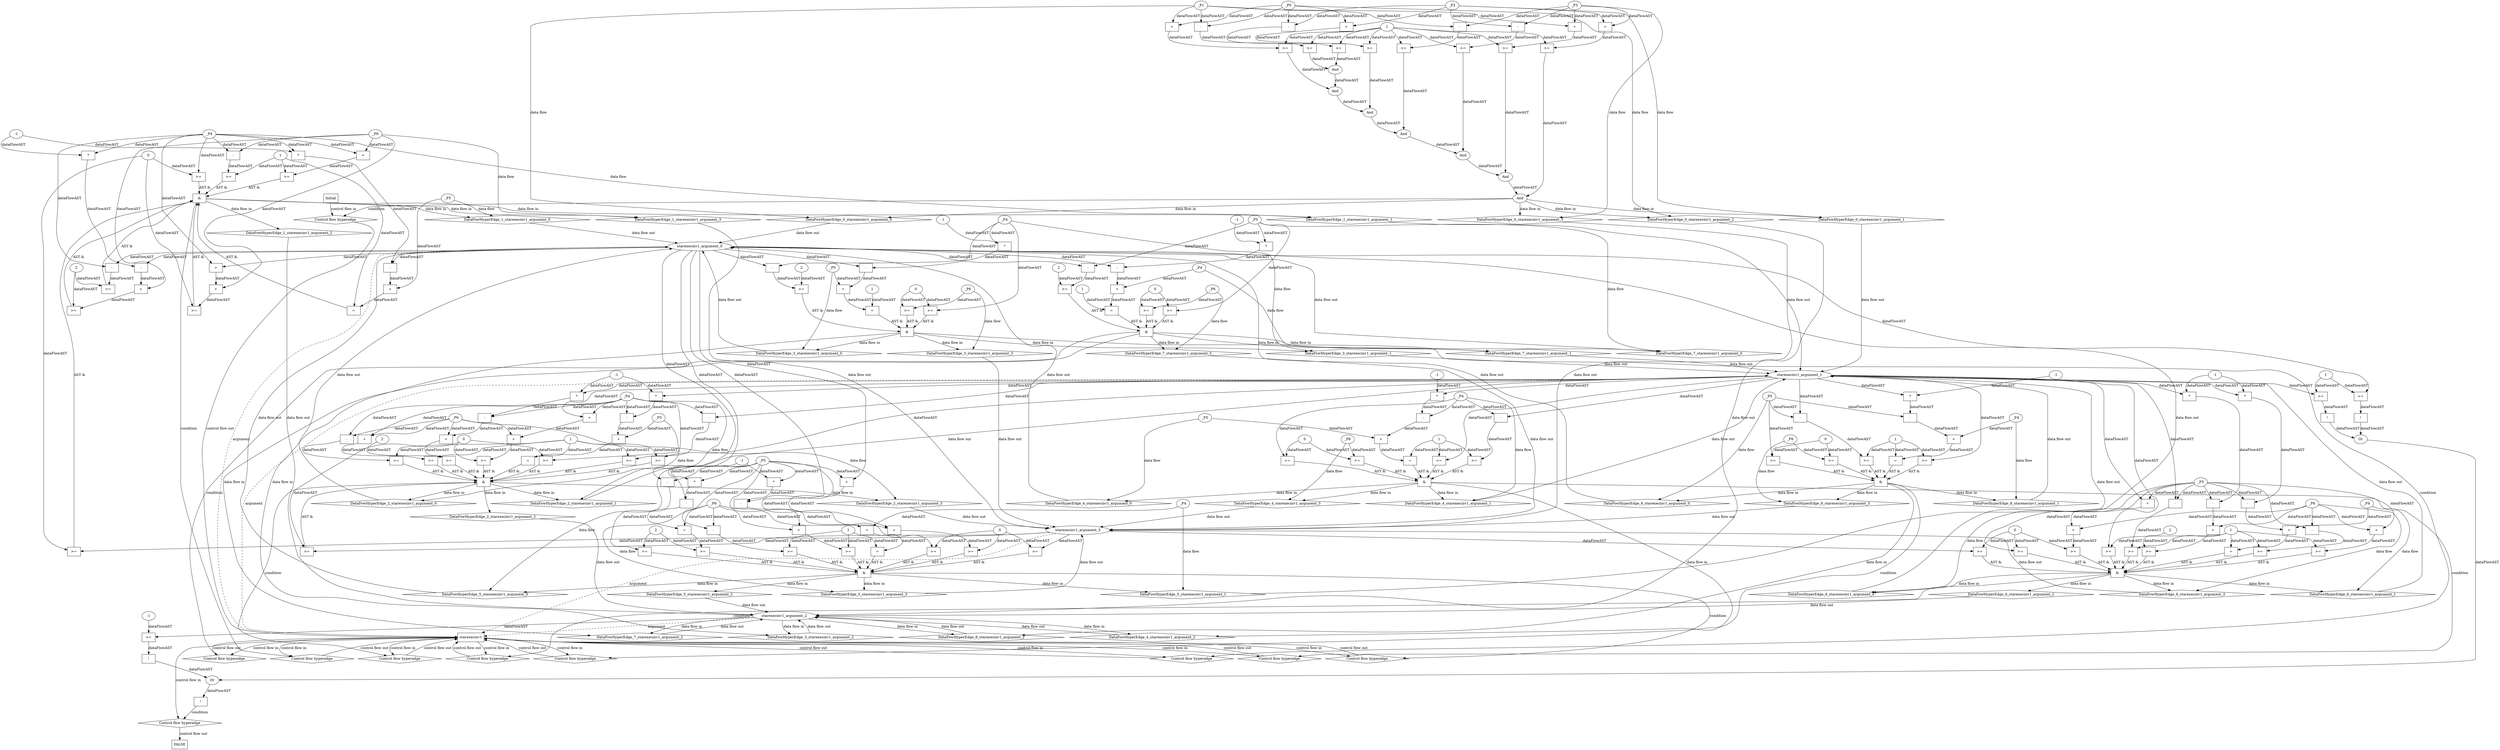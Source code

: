 digraph dag {
"starexecinv1" [label="starexecinv1" nodeName="starexecinv1" class=cfn  shape="rect"];
FALSE [label="FALSE" nodeName=FALSE class=cfn  shape="rect"];
Initial [label="Initial" nodeName=Initial class=cfn  shape="rect"];
ControlFowHyperEdge_0 [label="Control flow hyperedge" nodeName=ControlFowHyperEdge_0 class=controlFlowHyperEdge shape="diamond"];
"Initial" -> ControlFowHyperEdge_0 [label="control flow in"]
ControlFowHyperEdge_0 -> "starexecinv1" [label="control flow out"]
ControlFowHyperEdge_1 [label="Control flow hyperedge" nodeName=ControlFowHyperEdge_1 class=controlFlowHyperEdge shape="diamond"];
"starexecinv1" -> ControlFowHyperEdge_1 [label="control flow in"]
ControlFowHyperEdge_1 -> "starexecinv1" [label="control flow out"]
ControlFowHyperEdge_2 [label="Control flow hyperedge" nodeName=ControlFowHyperEdge_2 class=controlFlowHyperEdge shape="diamond"];
"starexecinv1" -> ControlFowHyperEdge_2 [label="control flow in"]
ControlFowHyperEdge_2 -> "starexecinv1" [label="control flow out"]
ControlFowHyperEdge_3 [label="Control flow hyperedge" nodeName=ControlFowHyperEdge_3 class=controlFlowHyperEdge shape="diamond"];
"starexecinv1" -> ControlFowHyperEdge_3 [label="control flow in"]
ControlFowHyperEdge_3 -> "starexecinv1" [label="control flow out"]
ControlFowHyperEdge_4 [label="Control flow hyperedge" nodeName=ControlFowHyperEdge_4 class=controlFlowHyperEdge shape="diamond"];
"starexecinv1" -> ControlFowHyperEdge_4 [label="control flow in"]
ControlFowHyperEdge_4 -> "starexecinv1" [label="control flow out"]
ControlFowHyperEdge_5 [label="Control flow hyperedge" nodeName=ControlFowHyperEdge_5 class=controlFlowHyperEdge shape="diamond"];
"starexecinv1" -> ControlFowHyperEdge_5 [label="control flow in"]
ControlFowHyperEdge_5 -> "starexecinv1" [label="control flow out"]
ControlFowHyperEdge_6 [label="Control flow hyperedge" nodeName=ControlFowHyperEdge_6 class=controlFlowHyperEdge shape="diamond"];
"starexecinv1" -> ControlFowHyperEdge_6 [label="control flow in"]
ControlFowHyperEdge_6 -> "starexecinv1" [label="control flow out"]
ControlFowHyperEdge_7 [label="Control flow hyperedge" nodeName=ControlFowHyperEdge_7 class=controlFlowHyperEdge shape="diamond"];
"starexecinv1" -> ControlFowHyperEdge_7 [label="control flow in"]
ControlFowHyperEdge_7 -> "starexecinv1" [label="control flow out"]
ControlFowHyperEdge_8 [label="Control flow hyperedge" nodeName=ControlFowHyperEdge_8 class=controlFlowHyperEdge shape="diamond"];
"starexecinv1" -> ControlFowHyperEdge_8 [label="control flow in"]
ControlFowHyperEdge_8 -> "starexecinv1" [label="control flow out"]
ControlFowHyperEdge_9 [label="Control flow hyperedge" nodeName=ControlFowHyperEdge_9 class=controlFlowHyperEdge shape="diamond"];
"starexecinv1" -> ControlFowHyperEdge_9 [label="control flow in"]
ControlFowHyperEdge_9 -> "FALSE" [label="control flow out"]
"starexecinv1_argument_0" [label="starexecinv1_argument_0" nodeName=argument0 class=argument  head="starexecinv1" shape="oval"];
"starexecinv1_argument_0" -> "starexecinv1"[label="argument" style="dashed"]
"starexecinv1_argument_1" [label="starexecinv1_argument_1" nodeName=argument1 class=argument  head="starexecinv1" shape="oval"];
"starexecinv1_argument_1" -> "starexecinv1"[label="argument" style="dashed"]
"starexecinv1_argument_2" [label="starexecinv1_argument_2" nodeName=argument2 class=argument  head="starexecinv1" shape="oval"];
"starexecinv1_argument_2" -> "starexecinv1"[label="argument" style="dashed"]
"starexecinv1_argument_3" [label="starexecinv1_argument_3" nodeName=argument3 class=argument  head="starexecinv1" shape="oval"];
"starexecinv1_argument_3" -> "starexecinv1"[label="argument" style="dashed"]

"xxxstarexecinv1___Initial_0xxxguard_0_node_0" [label="And" nodeName="xxxstarexecinv1___Initial_0xxxguard_0_node_0" class=Operator ];
"xxxstarexecinv1___Initial_0xxxguard_0_node_1" [label="And" nodeName="xxxstarexecinv1___Initial_0xxxguard_0_node_1" class=Operator ];
"xxxstarexecinv1___Initial_0xxxguard_0_node_2" [label="And" nodeName="xxxstarexecinv1___Initial_0xxxguard_0_node_2" class=Operator ];
"xxxstarexecinv1___Initial_0xxxguard_0_node_3" [label="And" nodeName="xxxstarexecinv1___Initial_0xxxguard_0_node_3" class=Operator ];
"xxxstarexecinv1___Initial_0xxxguard_0_node_4" [label="And" nodeName="xxxstarexecinv1___Initial_0xxxguard_0_node_4" class=Operator ];
"xxxstarexecinv1___Initial_0xxxguard_0_node_5" [label="And" nodeName="xxxstarexecinv1___Initial_0xxxguard_0_node_5" class=Operator ];
"xxxstarexecinv1___Initial_0xxxguard_0_node_6" [label="And" nodeName="xxxstarexecinv1___Initial_0xxxguard_0_node_6" class=Operator ];
"xxxstarexecinv1___Initial_0xxxguard_0_node_7" [label=">=" nodeName="xxxstarexecinv1___Initial_0xxxguard_0_node_7" class=Operator  shape="rect"];
"xxxstarexecinv1___Initial_0xxxguard_0_node_8" [label="-" nodeName="xxxstarexecinv1___Initial_0xxxguard_0_node_8" class= Operator shape="rect"];
"xxxstarexecinv1___Initial_0xxxguard_0_node_11" [label="1" nodeName="xxxstarexecinv1___Initial_0xxxguard_0_node_11" class=Literal ];
"xxxstarexecinv1___Initial_0xxxguard_0_node_12" [label=">=" nodeName="xxxstarexecinv1___Initial_0xxxguard_0_node_12" class=Operator  shape="rect"];
"xxxstarexecinv1___Initial_0xxxguard_0_node_13" [label="-" nodeName="xxxstarexecinv1___Initial_0xxxguard_0_node_13" class= Operator shape="rect"];
"xxxstarexecinv1___Initial_0xxxguard_0_node_17" [label=">=" nodeName="xxxstarexecinv1___Initial_0xxxguard_0_node_17" class=Operator  shape="rect"];
"xxxstarexecinv1___Initial_0xxxguard_0_node_18" [label="+" nodeName="xxxstarexecinv1___Initial_0xxxguard_0_node_18" class= Operator shape="rect"];
"xxxstarexecinv1___Initial_0xxxguard_0_node_22" [label=">=" nodeName="xxxstarexecinv1___Initial_0xxxguard_0_node_22" class=Operator  shape="rect"];
"xxxstarexecinv1___Initial_0xxxguard_0_node_23" [label="+" nodeName="xxxstarexecinv1___Initial_0xxxguard_0_node_23" class= Operator shape="rect"];
"xxxstarexecinv1___Initial_0xxxguard_0_node_27" [label=">=" nodeName="xxxstarexecinv1___Initial_0xxxguard_0_node_27" class=Operator  shape="rect"];
"xxxstarexecinv1___Initial_0xxxguard_0_node_28" [label="-" nodeName="xxxstarexecinv1___Initial_0xxxguard_0_node_28" class= Operator shape="rect"];
"xxxstarexecinv1___Initial_0xxxguard_0_node_32" [label=">=" nodeName="xxxstarexecinv1___Initial_0xxxguard_0_node_32" class=Operator  shape="rect"];
"xxxstarexecinv1___Initial_0xxxguard_0_node_33" [label="-" nodeName="xxxstarexecinv1___Initial_0xxxguard_0_node_33" class= Operator shape="rect"];
"xxxstarexecinv1___Initial_0xxxguard_0_node_37" [label=">=" nodeName="xxxstarexecinv1___Initial_0xxxguard_0_node_37" class=Operator  shape="rect"];
"xxxstarexecinv1___Initial_0xxxguard_0_node_38" [label="+" nodeName="xxxstarexecinv1___Initial_0xxxguard_0_node_38" class= Operator shape="rect"];
"xxxstarexecinv1___Initial_0xxxguard_0_node_42" [label=">=" nodeName="xxxstarexecinv1___Initial_0xxxguard_0_node_42" class=Operator  shape="rect"];
"xxxstarexecinv1___Initial_0xxxguard_0_node_43" [label="+" nodeName="xxxstarexecinv1___Initial_0xxxguard_0_node_43" class= Operator shape="rect"];
"xxxstarexecinv1___Initial_0xxxguard_0_node_1" -> "xxxstarexecinv1___Initial_0xxxguard_0_node_0"[label="dataFlowAST"]
"xxxstarexecinv1___Initial_0xxxguard_0_node_42" -> "xxxstarexecinv1___Initial_0xxxguard_0_node_0"[label="dataFlowAST"]
"xxxstarexecinv1___Initial_0xxxguard_0_node_2" -> "xxxstarexecinv1___Initial_0xxxguard_0_node_1"[label="dataFlowAST"]
"xxxstarexecinv1___Initial_0xxxguard_0_node_37" -> "xxxstarexecinv1___Initial_0xxxguard_0_node_1"[label="dataFlowAST"]
"xxxstarexecinv1___Initial_0xxxguard_0_node_3" -> "xxxstarexecinv1___Initial_0xxxguard_0_node_2"[label="dataFlowAST"]
"xxxstarexecinv1___Initial_0xxxguard_0_node_32" -> "xxxstarexecinv1___Initial_0xxxguard_0_node_2"[label="dataFlowAST"]
"xxxstarexecinv1___Initial_0xxxguard_0_node_4" -> "xxxstarexecinv1___Initial_0xxxguard_0_node_3"[label="dataFlowAST"]
"xxxstarexecinv1___Initial_0xxxguard_0_node_27" -> "xxxstarexecinv1___Initial_0xxxguard_0_node_3"[label="dataFlowAST"]
"xxxstarexecinv1___Initial_0xxxguard_0_node_5" -> "xxxstarexecinv1___Initial_0xxxguard_0_node_4"[label="dataFlowAST"]
"xxxstarexecinv1___Initial_0xxxguard_0_node_22" -> "xxxstarexecinv1___Initial_0xxxguard_0_node_4"[label="dataFlowAST"]
"xxxstarexecinv1___Initial_0xxxguard_0_node_6" -> "xxxstarexecinv1___Initial_0xxxguard_0_node_5"[label="dataFlowAST"]
"xxxstarexecinv1___Initial_0xxxguard_0_node_17" -> "xxxstarexecinv1___Initial_0xxxguard_0_node_5"[label="dataFlowAST"]
"xxxstarexecinv1___Initial_0xxxguard_0_node_7" -> "xxxstarexecinv1___Initial_0xxxguard_0_node_6"[label="dataFlowAST"]
"xxxstarexecinv1___Initial_0xxxguard_0_node_12" -> "xxxstarexecinv1___Initial_0xxxguard_0_node_6"[label="dataFlowAST"]
"xxxstarexecinv1___Initial_0xxxguard_0_node_8" -> "xxxstarexecinv1___Initial_0xxxguard_0_node_7"[label="dataFlowAST"]
"xxxstarexecinv1___Initial_0xxxguard_0_node_11" -> "xxxstarexecinv1___Initial_0xxxguard_0_node_7"[label="dataFlowAST"]
"xxxstarexecinv1___Initial_0xxxdataFlow2_node_0" -> "xxxstarexecinv1___Initial_0xxxguard_0_node_8"[label="dataFlowAST"]
"xxxstarexecinv1___Initial_0xxxdataFlow_0_node_0" -> "xxxstarexecinv1___Initial_0xxxguard_0_node_8"[label="dataFlowAST"]
"xxxstarexecinv1___Initial_0xxxguard_0_node_13" -> "xxxstarexecinv1___Initial_0xxxguard_0_node_12"[label="dataFlowAST"]
"xxxstarexecinv1___Initial_0xxxguard_0_node_11" -> "xxxstarexecinv1___Initial_0xxxguard_0_node_12"[label="dataFlowAST"]
"xxxstarexecinv1___Initial_0xxxdataFlow2_node_0" -> "xxxstarexecinv1___Initial_0xxxguard_0_node_13"[label="dataFlowAST"]
"xxxstarexecinv1___Initial_0xxxdataFlow1_node_0" -> "xxxstarexecinv1___Initial_0xxxguard_0_node_13"[label="dataFlowAST"]
"xxxstarexecinv1___Initial_0xxxguard_0_node_18" -> "xxxstarexecinv1___Initial_0xxxguard_0_node_17"[label="dataFlowAST"]
"xxxstarexecinv1___Initial_0xxxguard_0_node_11" -> "xxxstarexecinv1___Initial_0xxxguard_0_node_17"[label="dataFlowAST"]
"xxxstarexecinv1___Initial_0xxxdataFlow2_node_0" -> "xxxstarexecinv1___Initial_0xxxguard_0_node_18"[label="dataFlowAST"]
"xxxstarexecinv1___Initial_0xxxdataFlow_0_node_0" -> "xxxstarexecinv1___Initial_0xxxguard_0_node_18"[label="dataFlowAST"]
"xxxstarexecinv1___Initial_0xxxguard_0_node_23" -> "xxxstarexecinv1___Initial_0xxxguard_0_node_22"[label="dataFlowAST"]
"xxxstarexecinv1___Initial_0xxxguard_0_node_11" -> "xxxstarexecinv1___Initial_0xxxguard_0_node_22"[label="dataFlowAST"]
"xxxstarexecinv1___Initial_0xxxdataFlow2_node_0" -> "xxxstarexecinv1___Initial_0xxxguard_0_node_23"[label="dataFlowAST"]
"xxxstarexecinv1___Initial_0xxxdataFlow1_node_0" -> "xxxstarexecinv1___Initial_0xxxguard_0_node_23"[label="dataFlowAST"]
"xxxstarexecinv1___Initial_0xxxguard_0_node_28" -> "xxxstarexecinv1___Initial_0xxxguard_0_node_27"[label="dataFlowAST"]
"xxxstarexecinv1___Initial_0xxxguard_0_node_11" -> "xxxstarexecinv1___Initial_0xxxguard_0_node_27"[label="dataFlowAST"]
"xxxstarexecinv1___Initial_0xxxdataFlow3_node_0" -> "xxxstarexecinv1___Initial_0xxxguard_0_node_28"[label="dataFlowAST"]
"xxxstarexecinv1___Initial_0xxxdataFlow_0_node_0" -> "xxxstarexecinv1___Initial_0xxxguard_0_node_28"[label="dataFlowAST"]
"xxxstarexecinv1___Initial_0xxxguard_0_node_33" -> "xxxstarexecinv1___Initial_0xxxguard_0_node_32"[label="dataFlowAST"]
"xxxstarexecinv1___Initial_0xxxguard_0_node_11" -> "xxxstarexecinv1___Initial_0xxxguard_0_node_32"[label="dataFlowAST"]
"xxxstarexecinv1___Initial_0xxxdataFlow3_node_0" -> "xxxstarexecinv1___Initial_0xxxguard_0_node_33"[label="dataFlowAST"]
"xxxstarexecinv1___Initial_0xxxdataFlow1_node_0" -> "xxxstarexecinv1___Initial_0xxxguard_0_node_33"[label="dataFlowAST"]
"xxxstarexecinv1___Initial_0xxxguard_0_node_38" -> "xxxstarexecinv1___Initial_0xxxguard_0_node_37"[label="dataFlowAST"]
"xxxstarexecinv1___Initial_0xxxguard_0_node_11" -> "xxxstarexecinv1___Initial_0xxxguard_0_node_37"[label="dataFlowAST"]
"xxxstarexecinv1___Initial_0xxxdataFlow3_node_0" -> "xxxstarexecinv1___Initial_0xxxguard_0_node_38"[label="dataFlowAST"]
"xxxstarexecinv1___Initial_0xxxdataFlow_0_node_0" -> "xxxstarexecinv1___Initial_0xxxguard_0_node_38"[label="dataFlowAST"]
"xxxstarexecinv1___Initial_0xxxguard_0_node_43" -> "xxxstarexecinv1___Initial_0xxxguard_0_node_42"[label="dataFlowAST"]
"xxxstarexecinv1___Initial_0xxxguard_0_node_11" -> "xxxstarexecinv1___Initial_0xxxguard_0_node_42"[label="dataFlowAST"]
"xxxstarexecinv1___Initial_0xxxdataFlow3_node_0" -> "xxxstarexecinv1___Initial_0xxxguard_0_node_43"[label="dataFlowAST"]
"xxxstarexecinv1___Initial_0xxxdataFlow1_node_0" -> "xxxstarexecinv1___Initial_0xxxguard_0_node_43"[label="dataFlowAST"]

"xxxstarexecinv1___Initial_0xxxguard_0_node_0" -> "ControlFowHyperEdge_0" [label="condition"];
"xxxstarexecinv1___Initial_0xxxdataFlow_0_node_0" [label="_P1" nodeName="xxxstarexecinv1___Initial_0xxxdataFlow_0_node_0" class=Constant ];

"xxxstarexecinv1___Initial_0xxxdataFlow_0_node_0" -> "DataFowHyperEdge_0_starexecinv1_argument_0" [label="data flow"];
"xxxstarexecinv1___Initial_0xxxdataFlow1_node_0" [label="_P2" nodeName="xxxstarexecinv1___Initial_0xxxdataFlow1_node_0" class=Constant ];

"xxxstarexecinv1___Initial_0xxxdataFlow1_node_0" -> "DataFowHyperEdge_0_starexecinv1_argument_1" [label="data flow"];
"xxxstarexecinv1___Initial_0xxxdataFlow2_node_0" [label="_P0" nodeName="xxxstarexecinv1___Initial_0xxxdataFlow2_node_0" class=Constant ];

"xxxstarexecinv1___Initial_0xxxdataFlow2_node_0" -> "DataFowHyperEdge_0_starexecinv1_argument_2" [label="data flow"];
"xxxstarexecinv1___Initial_0xxxdataFlow3_node_0" [label="_P3" nodeName="xxxstarexecinv1___Initial_0xxxdataFlow3_node_0" class=Constant ];

"xxxstarexecinv1___Initial_0xxxdataFlow3_node_0" -> "DataFowHyperEdge_0_starexecinv1_argument_3" [label="data flow"];
"xxxstarexecinv1___starexecinv1_1xxx_and" [label="&" nodeName="xxxstarexecinv1___starexecinv1_1xxx_and" class=Operator shape="rect"];
"xxxstarexecinv1___starexecinv1_1xxxguard6_node_0" [label=">=" nodeName="xxxstarexecinv1___starexecinv1_1xxxguard6_node_0" class=Operator  shape="rect"];
"xxxstarexecinv1___starexecinv1_1xxxdataFlow1_node_0" -> "xxxstarexecinv1___starexecinv1_1xxxguard6_node_0"[label="dataFlowAST"]
"xxxstarexecinv1___starexecinv1_1xxxguard2_node_6" -> "xxxstarexecinv1___starexecinv1_1xxxguard6_node_0"[label="dataFlowAST"]

"xxxstarexecinv1___starexecinv1_1xxxguard6_node_0" -> "xxxstarexecinv1___starexecinv1_1xxx_and" [label="AST &"];
"xxxstarexecinv1___starexecinv1_1xxxguard_0_node_0" [label=">=" nodeName="xxxstarexecinv1___starexecinv1_1xxxguard_0_node_0" class=Operator  shape="rect"];
"xxxstarexecinv1___starexecinv1_1xxxguard_0_node_1" [label="+" nodeName="xxxstarexecinv1___starexecinv1_1xxxguard_0_node_1" class= Operator shape="rect"];
"xxxstarexecinv1___starexecinv1_1xxxguard_0_node_4" [label="1" nodeName="xxxstarexecinv1___starexecinv1_1xxxguard_0_node_4" class=Literal ];
"xxxstarexecinv1___starexecinv1_1xxxguard_0_node_1" -> "xxxstarexecinv1___starexecinv1_1xxxguard_0_node_0"[label="dataFlowAST"]
"xxxstarexecinv1___starexecinv1_1xxxguard_0_node_4" -> "xxxstarexecinv1___starexecinv1_1xxxguard_0_node_0"[label="dataFlowAST"]
"xxxstarexecinv1___starexecinv1_1xxxdataFlow2_node_0" -> "xxxstarexecinv1___starexecinv1_1xxxguard_0_node_1"[label="dataFlowAST"]
"xxxstarexecinv1___starexecinv1_1xxxdataFlow1_node_0" -> "xxxstarexecinv1___starexecinv1_1xxxguard_0_node_1"[label="dataFlowAST"]

"xxxstarexecinv1___starexecinv1_1xxxguard_0_node_0" -> "xxxstarexecinv1___starexecinv1_1xxx_and" [label="AST &"];
"xxxstarexecinv1___starexecinv1_1xxxguard1_node_0" [label=">=" nodeName="xxxstarexecinv1___starexecinv1_1xxxguard1_node_0" class=Operator  shape="rect"];
"xxxstarexecinv1___starexecinv1_1xxxguard1_node_1" [label="-" nodeName="xxxstarexecinv1___starexecinv1_1xxxguard1_node_1" class= Operator shape="rect"];
"xxxstarexecinv1___starexecinv1_1xxxguard1_node_4" [label="2" nodeName="xxxstarexecinv1___starexecinv1_1xxxguard1_node_4" class=Literal ];
"xxxstarexecinv1___starexecinv1_1xxxguard1_node_1" -> "xxxstarexecinv1___starexecinv1_1xxxguard1_node_0"[label="dataFlowAST"]
"xxxstarexecinv1___starexecinv1_1xxxguard1_node_4" -> "xxxstarexecinv1___starexecinv1_1xxxguard1_node_0"[label="dataFlowAST"]
"starexecinv1_argument_0" -> "xxxstarexecinv1___starexecinv1_1xxxguard1_node_1"[label="dataFlowAST"]
"xxxstarexecinv1___starexecinv1_1xxxdataFlow1_node_0" -> "xxxstarexecinv1___starexecinv1_1xxxguard1_node_1"[label="dataFlowAST"]

"xxxstarexecinv1___starexecinv1_1xxxguard1_node_0" -> "xxxstarexecinv1___starexecinv1_1xxx_and" [label="AST &"];
"xxxstarexecinv1___starexecinv1_1xxxguard5_node_0" [label=">=" nodeName="xxxstarexecinv1___starexecinv1_1xxxguard5_node_0" class=Operator  shape="rect"];
"xxxstarexecinv1___starexecinv1_1xxxguard5_node_1" [label="+" nodeName="xxxstarexecinv1___starexecinv1_1xxxguard5_node_1" class= Operator shape="rect"];
"xxxstarexecinv1___starexecinv1_1xxxguard5_node_3" [label="-" nodeName="xxxstarexecinv1___starexecinv1_1xxxguard5_node_3" class= Operator shape="rect"];
"xxxstarexecinv1___starexecinv1_1xxxguard5_node_4" [label="*" nodeName="xxxstarexecinv1___starexecinv1_1xxxguard5_node_4" class=Operator  shape="rect"];
"xxxstarexecinv1___starexecinv1_1xxxguard4_node_5" [label="-1" nodeName="xxxstarexecinv1___starexecinv1_1xxxguard4_node_5" class=Coeff ];
"xxxstarexecinv1___starexecinv1_1xxxguard5_node_1" -> "xxxstarexecinv1___starexecinv1_1xxxguard5_node_0"[label="dataFlowAST"]
"xxxstarexecinv1___starexecinv1_1xxxguard1_node_4" -> "xxxstarexecinv1___starexecinv1_1xxxguard5_node_0"[label="dataFlowAST"]
"xxxstarexecinv1___starexecinv1_1xxxdataFlow2_node_0" -> "xxxstarexecinv1___starexecinv1_1xxxguard5_node_1"[label="dataFlowAST"]
"xxxstarexecinv1___starexecinv1_1xxxguard5_node_3" -> "xxxstarexecinv1___starexecinv1_1xxxguard5_node_1"[label="dataFlowAST"]
"xxxstarexecinv1___starexecinv1_1xxxguard5_node_4" -> "xxxstarexecinv1___starexecinv1_1xxxguard5_node_3"[label="dataFlowAST"]
"starexecinv1_argument_0" -> "xxxstarexecinv1___starexecinv1_1xxxguard5_node_3"[label="dataFlowAST"]
"xxxstarexecinv1___starexecinv1_1xxxguard4_node_5" -> "xxxstarexecinv1___starexecinv1_1xxxguard5_node_4"[label="dataFlowAST"]
"xxxstarexecinv1___starexecinv1_1xxxdataFlow1_node_0" -> "xxxstarexecinv1___starexecinv1_1xxxguard5_node_4"[label="dataFlowAST"]

"xxxstarexecinv1___starexecinv1_1xxxguard5_node_0" -> "xxxstarexecinv1___starexecinv1_1xxx_and" [label="AST &"];
"xxxstarexecinv1___starexecinv1_1xxxguard2_node_0" [label=">=" nodeName="xxxstarexecinv1___starexecinv1_1xxxguard2_node_0" class=Operator  shape="rect"];
"xxxstarexecinv1___starexecinv1_1xxxguard2_node_1" [label="+" nodeName="xxxstarexecinv1___starexecinv1_1xxxguard2_node_1" class= Operator shape="rect"];
"xxxstarexecinv1___starexecinv1_1xxxguard2_node_3" [label="+" nodeName="xxxstarexecinv1___starexecinv1_1xxxguard2_node_3" class= Operator shape="rect"];
"xxxstarexecinv1___starexecinv1_1xxxguard2_node_6" [label="0" nodeName="xxxstarexecinv1___starexecinv1_1xxxguard2_node_6" class=Literal ];
"xxxstarexecinv1___starexecinv1_1xxxguard2_node_1" -> "xxxstarexecinv1___starexecinv1_1xxxguard2_node_0"[label="dataFlowAST"]
"xxxstarexecinv1___starexecinv1_1xxxguard2_node_6" -> "xxxstarexecinv1___starexecinv1_1xxxguard2_node_0"[label="dataFlowAST"]
"xxxstarexecinv1___starexecinv1_1xxxdataFlow2_node_0" -> "xxxstarexecinv1___starexecinv1_1xxxguard2_node_1"[label="dataFlowAST"]
"xxxstarexecinv1___starexecinv1_1xxxguard2_node_3" -> "xxxstarexecinv1___starexecinv1_1xxxguard2_node_1"[label="dataFlowAST"]
"xxxstarexecinv1___starexecinv1_1xxxdataFlow1_node_0" -> "xxxstarexecinv1___starexecinv1_1xxxguard2_node_3"[label="dataFlowAST"]
"starexecinv1_argument_0" -> "xxxstarexecinv1___starexecinv1_1xxxguard2_node_3"[label="dataFlowAST"]

"xxxstarexecinv1___starexecinv1_1xxxguard2_node_0" -> "xxxstarexecinv1___starexecinv1_1xxx_and" [label="AST &"];
"xxxstarexecinv1___starexecinv1_1xxxguard7_node_0" [label=">=" nodeName="xxxstarexecinv1___starexecinv1_1xxxguard7_node_0" class=Operator  shape="rect"];
"xxxstarexecinv1___starexecinv1_1xxxguard7_node_1" [label="-" nodeName="xxxstarexecinv1___starexecinv1_1xxxguard7_node_1" class= Operator shape="rect"];
"xxxstarexecinv1___starexecinv1_1xxxguard7_node_1" -> "xxxstarexecinv1___starexecinv1_1xxxguard7_node_0"[label="dataFlowAST"]
"xxxstarexecinv1___starexecinv1_1xxxguard_0_node_4" -> "xxxstarexecinv1___starexecinv1_1xxxguard7_node_0"[label="dataFlowAST"]
"xxxstarexecinv1___starexecinv1_1xxxdataFlow2_node_0" -> "xxxstarexecinv1___starexecinv1_1xxxguard7_node_1"[label="dataFlowAST"]
"xxxstarexecinv1___starexecinv1_1xxxdataFlow1_node_0" -> "xxxstarexecinv1___starexecinv1_1xxxguard7_node_1"[label="dataFlowAST"]

"xxxstarexecinv1___starexecinv1_1xxxguard7_node_0" -> "xxxstarexecinv1___starexecinv1_1xxx_and" [label="AST &"];
"xxxstarexecinv1___starexecinv1_1xxxguard4_node_0" [label="=" nodeName="xxxstarexecinv1___starexecinv1_1xxxguard4_node_0" class=Operator  shape="rect"];
"xxxstarexecinv1___starexecinv1_1xxxguard4_node_1" [label="+" nodeName="xxxstarexecinv1___starexecinv1_1xxxguard4_node_1" class= Operator shape="rect"];
"xxxstarexecinv1___starexecinv1_1xxxguard4_node_3" [label="-" nodeName="xxxstarexecinv1___starexecinv1_1xxxguard4_node_3" class= Operator shape="rect"];
"xxxstarexecinv1___starexecinv1_1xxxguard4_node_4" [label="*" nodeName="xxxstarexecinv1___starexecinv1_1xxxguard4_node_4" class=Operator  shape="rect"];
"xxxstarexecinv1___starexecinv1_1xxxguard4_node_5" [label="-1" nodeName="xxxstarexecinv1___starexecinv1_1xxxguard4_node_5" class=Coeff ];
"xxxstarexecinv1___starexecinv1_1xxxguard4_node_1" -> "xxxstarexecinv1___starexecinv1_1xxxguard4_node_0"[label="dataFlowAST"]
"xxxstarexecinv1___starexecinv1_1xxxguard_0_node_4" -> "xxxstarexecinv1___starexecinv1_1xxxguard4_node_0"[label="dataFlowAST"]
"xxxstarexecinv1___starexecinv1_1xxxdataFlow_0_node_0" -> "xxxstarexecinv1___starexecinv1_1xxxguard4_node_1"[label="dataFlowAST"]
"xxxstarexecinv1___starexecinv1_1xxxguard4_node_3" -> "xxxstarexecinv1___starexecinv1_1xxxguard4_node_1"[label="dataFlowAST"]
"xxxstarexecinv1___starexecinv1_1xxxguard4_node_4" -> "xxxstarexecinv1___starexecinv1_1xxxguard4_node_3"[label="dataFlowAST"]
"starexecinv1_argument_0" -> "xxxstarexecinv1___starexecinv1_1xxxguard4_node_3"[label="dataFlowAST"]
"xxxstarexecinv1___starexecinv1_1xxxguard4_node_5" -> "xxxstarexecinv1___starexecinv1_1xxxguard4_node_4"[label="dataFlowAST"]
"xxxstarexecinv1___starexecinv1_1xxxdataFlow1_node_0" -> "xxxstarexecinv1___starexecinv1_1xxxguard4_node_4"[label="dataFlowAST"]

"xxxstarexecinv1___starexecinv1_1xxxguard4_node_0" -> "xxxstarexecinv1___starexecinv1_1xxx_and" [label="AST &"];
"xxxstarexecinv1___starexecinv1_1xxxguard3_node_0" [label=">=" nodeName="xxxstarexecinv1___starexecinv1_1xxxguard3_node_0" class=Operator  shape="rect"];
"xxxstarexecinv1___starexecinv1_1xxxguard2_node_6" -> "xxxstarexecinv1___starexecinv1_1xxxguard3_node_0"[label="dataFlowAST"]
"starexecinv1_argument_3" -> "xxxstarexecinv1___starexecinv1_1xxxguard3_node_0"[label="dataFlowAST"]

"xxxstarexecinv1___starexecinv1_1xxxguard3_node_0" -> "xxxstarexecinv1___starexecinv1_1xxx_and" [label="AST &"];
"xxxstarexecinv1___starexecinv1_1xxx_and" -> "ControlFowHyperEdge_1" [label="condition"];
"xxxstarexecinv1___starexecinv1_1xxxdataFlow_0_node_0" [label="_P5" nodeName="xxxstarexecinv1___starexecinv1_1xxxdataFlow_0_node_0" class=Constant ];

"xxxstarexecinv1___starexecinv1_1xxxdataFlow_0_node_0" -> "DataFowHyperEdge_1_starexecinv1_argument_0" [label="data flow"];
"xxxstarexecinv1___starexecinv1_1xxxdataFlow1_node_0" [label="_P4" nodeName="xxxstarexecinv1___starexecinv1_1xxxdataFlow1_node_0" class=Constant ];

"xxxstarexecinv1___starexecinv1_1xxxdataFlow1_node_0" -> "DataFowHyperEdge_1_starexecinv1_argument_1" [label="data flow"];
"xxxstarexecinv1___starexecinv1_1xxxdataFlow2_node_0" [label="_P6" nodeName="xxxstarexecinv1___starexecinv1_1xxxdataFlow2_node_0" class=Constant ];

"xxxstarexecinv1___starexecinv1_1xxxdataFlow2_node_0" -> "DataFowHyperEdge_1_starexecinv1_argument_3" [label="data flow"];
"xxxstarexecinv1___starexecinv1_2xxx_and" [label="&" nodeName="xxxstarexecinv1___starexecinv1_2xxx_and" class=Operator shape="rect"];
"xxxstarexecinv1___starexecinv1_2xxxguard6_node_0" [label=">=" nodeName="xxxstarexecinv1___starexecinv1_2xxxguard6_node_0" class=Operator  shape="rect"];
"xxxstarexecinv1___starexecinv1_2xxxguard6_node_1" [label="+" nodeName="xxxstarexecinv1___starexecinv1_2xxxguard6_node_1" class= Operator shape="rect"];
"xxxstarexecinv1___starexecinv1_2xxxguard6_node_3" [label="-" nodeName="xxxstarexecinv1___starexecinv1_2xxxguard6_node_3" class= Operator shape="rect"];
"xxxstarexecinv1___starexecinv1_2xxxguard6_node_4" [label="*" nodeName="xxxstarexecinv1___starexecinv1_2xxxguard6_node_4" class=Operator  shape="rect"];
"xxxstarexecinv1___starexecinv1_2xxxguard3_node_5" [label="-1" nodeName="xxxstarexecinv1___starexecinv1_2xxxguard3_node_5" class=Coeff ];
"xxxstarexecinv1___starexecinv1_2xxxguard6_node_8" [label="2" nodeName="xxxstarexecinv1___starexecinv1_2xxxguard6_node_8" class=Literal ];
"xxxstarexecinv1___starexecinv1_2xxxguard6_node_1" -> "xxxstarexecinv1___starexecinv1_2xxxguard6_node_0"[label="dataFlowAST"]
"xxxstarexecinv1___starexecinv1_2xxxguard6_node_8" -> "xxxstarexecinv1___starexecinv1_2xxxguard6_node_0"[label="dataFlowAST"]
"xxxstarexecinv1___starexecinv1_2xxxdataFlow2_node_0" -> "xxxstarexecinv1___starexecinv1_2xxxguard6_node_1"[label="dataFlowAST"]
"xxxstarexecinv1___starexecinv1_2xxxguard6_node_3" -> "xxxstarexecinv1___starexecinv1_2xxxguard6_node_1"[label="dataFlowAST"]
"xxxstarexecinv1___starexecinv1_2xxxguard6_node_4" -> "xxxstarexecinv1___starexecinv1_2xxxguard6_node_3"[label="dataFlowAST"]
"xxxstarexecinv1___starexecinv1_2xxxdataFlow1_node_0" -> "xxxstarexecinv1___starexecinv1_2xxxguard6_node_3"[label="dataFlowAST"]
"xxxstarexecinv1___starexecinv1_2xxxguard3_node_5" -> "xxxstarexecinv1___starexecinv1_2xxxguard6_node_4"[label="dataFlowAST"]
"starexecinv1_argument_1" -> "xxxstarexecinv1___starexecinv1_2xxxguard6_node_4"[label="dataFlowAST"]

"xxxstarexecinv1___starexecinv1_2xxxguard6_node_0" -> "xxxstarexecinv1___starexecinv1_2xxx_and" [label="AST &"];
"xxxstarexecinv1___starexecinv1_2xxxguard8_node_0" [label=">=" nodeName="xxxstarexecinv1___starexecinv1_2xxxguard8_node_0" class=Operator  shape="rect"];
"xxxstarexecinv1___starexecinv1_2xxxguard8_node_1" [label="+" nodeName="xxxstarexecinv1___starexecinv1_2xxxguard8_node_1" class= Operator shape="rect"];
"xxxstarexecinv1___starexecinv1_2xxxguard8_node_3" [label="+" nodeName="xxxstarexecinv1___starexecinv1_2xxxguard8_node_3" class= Operator shape="rect"];
"xxxstarexecinv1___starexecinv1_2xxxguard8_node_1" -> "xxxstarexecinv1___starexecinv1_2xxxguard8_node_0"[label="dataFlowAST"]
"xxxstarexecinv1___starexecinv1_2xxxguard4_node_1" -> "xxxstarexecinv1___starexecinv1_2xxxguard8_node_0"[label="dataFlowAST"]
"xxxstarexecinv1___starexecinv1_2xxxdataFlow2_node_0" -> "xxxstarexecinv1___starexecinv1_2xxxguard8_node_1"[label="dataFlowAST"]
"xxxstarexecinv1___starexecinv1_2xxxguard8_node_3" -> "xxxstarexecinv1___starexecinv1_2xxxguard8_node_1"[label="dataFlowAST"]
"starexecinv1_argument_1" -> "xxxstarexecinv1___starexecinv1_2xxxguard8_node_3"[label="dataFlowAST"]
"xxxstarexecinv1___starexecinv1_2xxxdataFlow1_node_0" -> "xxxstarexecinv1___starexecinv1_2xxxguard8_node_3"[label="dataFlowAST"]

"xxxstarexecinv1___starexecinv1_2xxxguard8_node_0" -> "xxxstarexecinv1___starexecinv1_2xxx_and" [label="AST &"];
"xxxstarexecinv1___starexecinv1_2xxxguard3_node_0" [label="=" nodeName="xxxstarexecinv1___starexecinv1_2xxxguard3_node_0" class=Operator  shape="rect"];
"xxxstarexecinv1___starexecinv1_2xxxguard3_node_1" [label="+" nodeName="xxxstarexecinv1___starexecinv1_2xxxguard3_node_1" class= Operator shape="rect"];
"xxxstarexecinv1___starexecinv1_2xxxguard3_node_3" [label="-" nodeName="xxxstarexecinv1___starexecinv1_2xxxguard3_node_3" class= Operator shape="rect"];
"xxxstarexecinv1___starexecinv1_2xxxguard3_node_4" [label="*" nodeName="xxxstarexecinv1___starexecinv1_2xxxguard3_node_4" class=Operator  shape="rect"];
"xxxstarexecinv1___starexecinv1_2xxxguard3_node_5" [label="-1" nodeName="xxxstarexecinv1___starexecinv1_2xxxguard3_node_5" class=Coeff ];
"xxxstarexecinv1___starexecinv1_2xxxguard3_node_1" -> "xxxstarexecinv1___starexecinv1_2xxxguard3_node_0"[label="dataFlowAST"]
"xxxstarexecinv1___starexecinv1_2xxxguard_0_node_4" -> "xxxstarexecinv1___starexecinv1_2xxxguard3_node_0"[label="dataFlowAST"]
"xxxstarexecinv1___starexecinv1_2xxxdataFlow_0_node_0" -> "xxxstarexecinv1___starexecinv1_2xxxguard3_node_1"[label="dataFlowAST"]
"xxxstarexecinv1___starexecinv1_2xxxguard3_node_3" -> "xxxstarexecinv1___starexecinv1_2xxxguard3_node_1"[label="dataFlowAST"]
"xxxstarexecinv1___starexecinv1_2xxxguard3_node_4" -> "xxxstarexecinv1___starexecinv1_2xxxguard3_node_3"[label="dataFlowAST"]
"xxxstarexecinv1___starexecinv1_2xxxdataFlow1_node_0" -> "xxxstarexecinv1___starexecinv1_2xxxguard3_node_3"[label="dataFlowAST"]
"xxxstarexecinv1___starexecinv1_2xxxguard3_node_5" -> "xxxstarexecinv1___starexecinv1_2xxxguard3_node_4"[label="dataFlowAST"]
"starexecinv1_argument_1" -> "xxxstarexecinv1___starexecinv1_2xxxguard3_node_4"[label="dataFlowAST"]

"xxxstarexecinv1___starexecinv1_2xxxguard3_node_0" -> "xxxstarexecinv1___starexecinv1_2xxx_and" [label="AST &"];
"xxxstarexecinv1___starexecinv1_2xxxguard5_node_0" [label=">=" nodeName="xxxstarexecinv1___starexecinv1_2xxxguard5_node_0" class=Operator  shape="rect"];
"xxxstarexecinv1___starexecinv1_2xxxdataFlow1_node_0" -> "xxxstarexecinv1___starexecinv1_2xxxguard5_node_0"[label="dataFlowAST"]
"xxxstarexecinv1___starexecinv1_2xxxguard4_node_1" -> "xxxstarexecinv1___starexecinv1_2xxxguard5_node_0"[label="dataFlowAST"]

"xxxstarexecinv1___starexecinv1_2xxxguard5_node_0" -> "xxxstarexecinv1___starexecinv1_2xxx_and" [label="AST &"];
"xxxstarexecinv1___starexecinv1_2xxxguard4_node_0" [label=">=" nodeName="xxxstarexecinv1___starexecinv1_2xxxguard4_node_0" class=Operator  shape="rect"];
"xxxstarexecinv1___starexecinv1_2xxxguard4_node_1" [label="0" nodeName="xxxstarexecinv1___starexecinv1_2xxxguard4_node_1" class=Literal ];
"xxxstarexecinv1___starexecinv1_2xxxguard4_node_1" -> "xxxstarexecinv1___starexecinv1_2xxxguard4_node_0"[label="dataFlowAST"]
"starexecinv1_argument_3" -> "xxxstarexecinv1___starexecinv1_2xxxguard4_node_0"[label="dataFlowAST"]

"xxxstarexecinv1___starexecinv1_2xxxguard4_node_0" -> "xxxstarexecinv1___starexecinv1_2xxx_and" [label="AST &"];
"xxxstarexecinv1___starexecinv1_2xxxguard_0_node_0" [label=">=" nodeName="xxxstarexecinv1___starexecinv1_2xxxguard_0_node_0" class=Operator  shape="rect"];
"xxxstarexecinv1___starexecinv1_2xxxguard_0_node_1" [label="+" nodeName="xxxstarexecinv1___starexecinv1_2xxxguard_0_node_1" class= Operator shape="rect"];
"xxxstarexecinv1___starexecinv1_2xxxguard_0_node_4" [label="1" nodeName="xxxstarexecinv1___starexecinv1_2xxxguard_0_node_4" class=Literal ];
"xxxstarexecinv1___starexecinv1_2xxxguard_0_node_1" -> "xxxstarexecinv1___starexecinv1_2xxxguard_0_node_0"[label="dataFlowAST"]
"xxxstarexecinv1___starexecinv1_2xxxguard_0_node_4" -> "xxxstarexecinv1___starexecinv1_2xxxguard_0_node_0"[label="dataFlowAST"]
"xxxstarexecinv1___starexecinv1_2xxxdataFlow2_node_0" -> "xxxstarexecinv1___starexecinv1_2xxxguard_0_node_1"[label="dataFlowAST"]
"xxxstarexecinv1___starexecinv1_2xxxdataFlow1_node_0" -> "xxxstarexecinv1___starexecinv1_2xxxguard_0_node_1"[label="dataFlowAST"]

"xxxstarexecinv1___starexecinv1_2xxxguard_0_node_0" -> "xxxstarexecinv1___starexecinv1_2xxx_and" [label="AST &"];
"xxxstarexecinv1___starexecinv1_2xxxguard1_node_0" [label=">=" nodeName="xxxstarexecinv1___starexecinv1_2xxxguard1_node_0" class=Operator  shape="rect"];
"xxxstarexecinv1___starexecinv1_2xxxguard1_node_1" [label="-" nodeName="xxxstarexecinv1___starexecinv1_2xxxguard1_node_1" class= Operator shape="rect"];
"xxxstarexecinv1___starexecinv1_2xxxguard1_node_1" -> "xxxstarexecinv1___starexecinv1_2xxxguard1_node_0"[label="dataFlowAST"]
"xxxstarexecinv1___starexecinv1_2xxxguard_0_node_4" -> "xxxstarexecinv1___starexecinv1_2xxxguard1_node_0"[label="dataFlowAST"]
"starexecinv1_argument_1" -> "xxxstarexecinv1___starexecinv1_2xxxguard1_node_1"[label="dataFlowAST"]
"xxxstarexecinv1___starexecinv1_2xxxdataFlow1_node_0" -> "xxxstarexecinv1___starexecinv1_2xxxguard1_node_1"[label="dataFlowAST"]

"xxxstarexecinv1___starexecinv1_2xxxguard1_node_0" -> "xxxstarexecinv1___starexecinv1_2xxx_and" [label="AST &"];
"xxxstarexecinv1___starexecinv1_2xxxguard7_node_0" [label=">=" nodeName="xxxstarexecinv1___starexecinv1_2xxxguard7_node_0" class=Operator  shape="rect"];
"starexecinv1_argument_1" -> "xxxstarexecinv1___starexecinv1_2xxxguard7_node_0"[label="dataFlowAST"]
"xxxstarexecinv1___starexecinv1_2xxxguard_0_node_4" -> "xxxstarexecinv1___starexecinv1_2xxxguard7_node_0"[label="dataFlowAST"]

"xxxstarexecinv1___starexecinv1_2xxxguard7_node_0" -> "xxxstarexecinv1___starexecinv1_2xxx_and" [label="AST &"];
"xxxstarexecinv1___starexecinv1_2xxxguard2_node_0" [label=">=" nodeName="xxxstarexecinv1___starexecinv1_2xxxguard2_node_0" class=Operator  shape="rect"];
"xxxstarexecinv1___starexecinv1_2xxxguard2_node_1" [label="-" nodeName="xxxstarexecinv1___starexecinv1_2xxxguard2_node_1" class= Operator shape="rect"];
"xxxstarexecinv1___starexecinv1_2xxxguard2_node_1" -> "xxxstarexecinv1___starexecinv1_2xxxguard2_node_0"[label="dataFlowAST"]
"xxxstarexecinv1___starexecinv1_2xxxguard_0_node_4" -> "xxxstarexecinv1___starexecinv1_2xxxguard2_node_0"[label="dataFlowAST"]
"xxxstarexecinv1___starexecinv1_2xxxdataFlow2_node_0" -> "xxxstarexecinv1___starexecinv1_2xxxguard2_node_1"[label="dataFlowAST"]
"xxxstarexecinv1___starexecinv1_2xxxdataFlow1_node_0" -> "xxxstarexecinv1___starexecinv1_2xxxguard2_node_1"[label="dataFlowAST"]

"xxxstarexecinv1___starexecinv1_2xxxguard2_node_0" -> "xxxstarexecinv1___starexecinv1_2xxx_and" [label="AST &"];
"xxxstarexecinv1___starexecinv1_2xxx_and" -> "ControlFowHyperEdge_2" [label="condition"];
"xxxstarexecinv1___starexecinv1_2xxxdataFlow_0_node_0" [label="_P5" nodeName="xxxstarexecinv1___starexecinv1_2xxxdataFlow_0_node_0" class=Constant ];

"xxxstarexecinv1___starexecinv1_2xxxdataFlow_0_node_0" -> "DataFowHyperEdge_2_starexecinv1_argument_0" [label="data flow"];
"xxxstarexecinv1___starexecinv1_2xxxdataFlow1_node_0" [label="_P4" nodeName="xxxstarexecinv1___starexecinv1_2xxxdataFlow1_node_0" class=Constant ];

"xxxstarexecinv1___starexecinv1_2xxxdataFlow1_node_0" -> "DataFowHyperEdge_2_starexecinv1_argument_1" [label="data flow"];
"xxxstarexecinv1___starexecinv1_2xxxdataFlow2_node_0" [label="_P6" nodeName="xxxstarexecinv1___starexecinv1_2xxxdataFlow2_node_0" class=Constant ];

"xxxstarexecinv1___starexecinv1_2xxxdataFlow2_node_0" -> "DataFowHyperEdge_2_starexecinv1_argument_3" [label="data flow"];
"xxxstarexecinv1___starexecinv1_3xxx_and" [label="&" nodeName="xxxstarexecinv1___starexecinv1_3xxx_and" class=Operator shape="rect"];
"xxxstarexecinv1___starexecinv1_3xxxguard_0_node_0" [label=">=" nodeName="xxxstarexecinv1___starexecinv1_3xxxguard_0_node_0" class=Operator  shape="rect"];
"xxxstarexecinv1___starexecinv1_3xxxguard_0_node_2" [label="0" nodeName="xxxstarexecinv1___starexecinv1_3xxxguard_0_node_2" class=Literal ];
"xxxstarexecinv1___starexecinv1_3xxxdataFlow2_node_0" -> "xxxstarexecinv1___starexecinv1_3xxxguard_0_node_0"[label="dataFlowAST"]
"xxxstarexecinv1___starexecinv1_3xxxguard_0_node_2" -> "xxxstarexecinv1___starexecinv1_3xxxguard_0_node_0"[label="dataFlowAST"]

"xxxstarexecinv1___starexecinv1_3xxxguard_0_node_0" -> "xxxstarexecinv1___starexecinv1_3xxx_and" [label="AST &"];
"xxxstarexecinv1___starexecinv1_3xxxguard1_node_0" [label=">=" nodeName="xxxstarexecinv1___starexecinv1_3xxxguard1_node_0" class=Operator  shape="rect"];
"xxxstarexecinv1___starexecinv1_3xxxguard1_node_1" [label="-" nodeName="xxxstarexecinv1___starexecinv1_3xxxguard1_node_1" class= Operator shape="rect"];
"xxxstarexecinv1___starexecinv1_3xxxguard1_node_4" [label="2" nodeName="xxxstarexecinv1___starexecinv1_3xxxguard1_node_4" class=Literal ];
"xxxstarexecinv1___starexecinv1_3xxxguard1_node_1" -> "xxxstarexecinv1___starexecinv1_3xxxguard1_node_0"[label="dataFlowAST"]
"xxxstarexecinv1___starexecinv1_3xxxguard1_node_4" -> "xxxstarexecinv1___starexecinv1_3xxxguard1_node_0"[label="dataFlowAST"]
"starexecinv1_argument_0" -> "xxxstarexecinv1___starexecinv1_3xxxguard1_node_1"[label="dataFlowAST"]
"xxxstarexecinv1___starexecinv1_3xxxdataFlow1_node_0" -> "xxxstarexecinv1___starexecinv1_3xxxguard1_node_1"[label="dataFlowAST"]

"xxxstarexecinv1___starexecinv1_3xxxguard1_node_0" -> "xxxstarexecinv1___starexecinv1_3xxx_and" [label="AST &"];
"xxxstarexecinv1___starexecinv1_3xxxguard2_node_0" [label=">=" nodeName="xxxstarexecinv1___starexecinv1_3xxxguard2_node_0" class=Operator  shape="rect"];
"xxxstarexecinv1___starexecinv1_3xxxdataFlow1_node_0" -> "xxxstarexecinv1___starexecinv1_3xxxguard2_node_0"[label="dataFlowAST"]
"xxxstarexecinv1___starexecinv1_3xxxguard_0_node_2" -> "xxxstarexecinv1___starexecinv1_3xxxguard2_node_0"[label="dataFlowAST"]

"xxxstarexecinv1___starexecinv1_3xxxguard2_node_0" -> "xxxstarexecinv1___starexecinv1_3xxx_and" [label="AST &"];
"xxxstarexecinv1___starexecinv1_3xxxguard3_node_0" [label="=" nodeName="xxxstarexecinv1___starexecinv1_3xxxguard3_node_0" class=Operator  shape="rect"];
"xxxstarexecinv1___starexecinv1_3xxxguard3_node_1" [label="+" nodeName="xxxstarexecinv1___starexecinv1_3xxxguard3_node_1" class= Operator shape="rect"];
"xxxstarexecinv1___starexecinv1_3xxxguard3_node_3" [label="-" nodeName="xxxstarexecinv1___starexecinv1_3xxxguard3_node_3" class= Operator shape="rect"];
"xxxstarexecinv1___starexecinv1_3xxxguard3_node_4" [label="*" nodeName="xxxstarexecinv1___starexecinv1_3xxxguard3_node_4" class=Operator  shape="rect"];
"xxxstarexecinv1___starexecinv1_3xxxguard3_node_5" [label="-1" nodeName="xxxstarexecinv1___starexecinv1_3xxxguard3_node_5" class=Coeff ];
"xxxstarexecinv1___starexecinv1_3xxxguard3_node_8" [label="1" nodeName="xxxstarexecinv1___starexecinv1_3xxxguard3_node_8" class=Literal ];
"xxxstarexecinv1___starexecinv1_3xxxguard3_node_1" -> "xxxstarexecinv1___starexecinv1_3xxxguard3_node_0"[label="dataFlowAST"]
"xxxstarexecinv1___starexecinv1_3xxxguard3_node_8" -> "xxxstarexecinv1___starexecinv1_3xxxguard3_node_0"[label="dataFlowAST"]
"xxxstarexecinv1___starexecinv1_3xxxdataFlow_0_node_0" -> "xxxstarexecinv1___starexecinv1_3xxxguard3_node_1"[label="dataFlowAST"]
"xxxstarexecinv1___starexecinv1_3xxxguard3_node_3" -> "xxxstarexecinv1___starexecinv1_3xxxguard3_node_1"[label="dataFlowAST"]
"xxxstarexecinv1___starexecinv1_3xxxguard3_node_4" -> "xxxstarexecinv1___starexecinv1_3xxxguard3_node_3"[label="dataFlowAST"]
"starexecinv1_argument_0" -> "xxxstarexecinv1___starexecinv1_3xxxguard3_node_3"[label="dataFlowAST"]
"xxxstarexecinv1___starexecinv1_3xxxguard3_node_5" -> "xxxstarexecinv1___starexecinv1_3xxxguard3_node_4"[label="dataFlowAST"]
"xxxstarexecinv1___starexecinv1_3xxxdataFlow1_node_0" -> "xxxstarexecinv1___starexecinv1_3xxxguard3_node_4"[label="dataFlowAST"]

"xxxstarexecinv1___starexecinv1_3xxxguard3_node_0" -> "xxxstarexecinv1___starexecinv1_3xxx_and" [label="AST &"];
"xxxstarexecinv1___starexecinv1_3xxx_and" -> "ControlFowHyperEdge_3" [label="condition"];
"xxxstarexecinv1___starexecinv1_3xxxdataFlow_0_node_0" [label="_P5" nodeName="xxxstarexecinv1___starexecinv1_3xxxdataFlow_0_node_0" class=Constant ];

"xxxstarexecinv1___starexecinv1_3xxxdataFlow_0_node_0" -> "DataFowHyperEdge_3_starexecinv1_argument_0" [label="data flow"];
"xxxstarexecinv1___starexecinv1_3xxxdataFlow1_node_0" [label="_P4" nodeName="xxxstarexecinv1___starexecinv1_3xxxdataFlow1_node_0" class=Constant ];

"xxxstarexecinv1___starexecinv1_3xxxdataFlow1_node_0" -> "DataFowHyperEdge_3_starexecinv1_argument_1" [label="data flow"];
"xxxstarexecinv1___starexecinv1_3xxxdataFlow2_node_0" [label="_P6" nodeName="xxxstarexecinv1___starexecinv1_3xxxdataFlow2_node_0" class=Constant ];

"xxxstarexecinv1___starexecinv1_3xxxdataFlow2_node_0" -> "DataFowHyperEdge_3_starexecinv1_argument_3" [label="data flow"];
"xxxstarexecinv1___starexecinv1_4xxx_and" [label="&" nodeName="xxxstarexecinv1___starexecinv1_4xxx_and" class=Operator shape="rect"];
"xxxstarexecinv1___starexecinv1_4xxxguard1_node_0" [label=">=" nodeName="xxxstarexecinv1___starexecinv1_4xxxguard1_node_0" class=Operator  shape="rect"];
"xxxstarexecinv1___starexecinv1_4xxxguard1_node_2" [label="0" nodeName="xxxstarexecinv1___starexecinv1_4xxxguard1_node_2" class=Literal ];
"xxxstarexecinv1___starexecinv1_4xxxdataFlow1_node_0" -> "xxxstarexecinv1___starexecinv1_4xxxguard1_node_0"[label="dataFlowAST"]
"xxxstarexecinv1___starexecinv1_4xxxguard1_node_2" -> "xxxstarexecinv1___starexecinv1_4xxxguard1_node_0"[label="dataFlowAST"]

"xxxstarexecinv1___starexecinv1_4xxxguard1_node_0" -> "xxxstarexecinv1___starexecinv1_4xxx_and" [label="AST &"];
"xxxstarexecinv1___starexecinv1_4xxxguard_0_node_0" [label="=" nodeName="xxxstarexecinv1___starexecinv1_4xxxguard_0_node_0" class=Operator  shape="rect"];
"xxxstarexecinv1___starexecinv1_4xxxguard_0_node_1" [label="+" nodeName="xxxstarexecinv1___starexecinv1_4xxxguard_0_node_1" class= Operator shape="rect"];
"xxxstarexecinv1___starexecinv1_4xxxguard_0_node_3" [label="-" nodeName="xxxstarexecinv1___starexecinv1_4xxxguard_0_node_3" class= Operator shape="rect"];
"xxxstarexecinv1___starexecinv1_4xxxguard_0_node_4" [label="*" nodeName="xxxstarexecinv1___starexecinv1_4xxxguard_0_node_4" class=Operator  shape="rect"];
"xxxstarexecinv1___starexecinv1_4xxxguard_0_node_5" [label="-1" nodeName="xxxstarexecinv1___starexecinv1_4xxxguard_0_node_5" class=Coeff ];
"xxxstarexecinv1___starexecinv1_4xxxguard_0_node_8" [label="1" nodeName="xxxstarexecinv1___starexecinv1_4xxxguard_0_node_8" class=Literal ];
"xxxstarexecinv1___starexecinv1_4xxxguard_0_node_1" -> "xxxstarexecinv1___starexecinv1_4xxxguard_0_node_0"[label="dataFlowAST"]
"xxxstarexecinv1___starexecinv1_4xxxguard_0_node_8" -> "xxxstarexecinv1___starexecinv1_4xxxguard_0_node_0"[label="dataFlowAST"]
"xxxstarexecinv1___starexecinv1_4xxxdataFlow_0_node_0" -> "xxxstarexecinv1___starexecinv1_4xxxguard_0_node_1"[label="dataFlowAST"]
"xxxstarexecinv1___starexecinv1_4xxxguard_0_node_3" -> "xxxstarexecinv1___starexecinv1_4xxxguard_0_node_1"[label="dataFlowAST"]
"xxxstarexecinv1___starexecinv1_4xxxguard_0_node_4" -> "xxxstarexecinv1___starexecinv1_4xxxguard_0_node_3"[label="dataFlowAST"]
"xxxstarexecinv1___starexecinv1_4xxxdataFlow1_node_0" -> "xxxstarexecinv1___starexecinv1_4xxxguard_0_node_3"[label="dataFlowAST"]
"xxxstarexecinv1___starexecinv1_4xxxguard_0_node_5" -> "xxxstarexecinv1___starexecinv1_4xxxguard_0_node_4"[label="dataFlowAST"]
"starexecinv1_argument_1" -> "xxxstarexecinv1___starexecinv1_4xxxguard_0_node_4"[label="dataFlowAST"]

"xxxstarexecinv1___starexecinv1_4xxxguard_0_node_0" -> "xxxstarexecinv1___starexecinv1_4xxx_and" [label="AST &"];
"xxxstarexecinv1___starexecinv1_4xxxguard4_node_0" [label=">=" nodeName="xxxstarexecinv1___starexecinv1_4xxxguard4_node_0" class=Operator  shape="rect"];
"starexecinv1_argument_1" -> "xxxstarexecinv1___starexecinv1_4xxxguard4_node_0"[label="dataFlowAST"]
"xxxstarexecinv1___starexecinv1_4xxxguard_0_node_8" -> "xxxstarexecinv1___starexecinv1_4xxxguard4_node_0"[label="dataFlowAST"]

"xxxstarexecinv1___starexecinv1_4xxxguard4_node_0" -> "xxxstarexecinv1___starexecinv1_4xxx_and" [label="AST &"];
"xxxstarexecinv1___starexecinv1_4xxxguard3_node_0" [label=">=" nodeName="xxxstarexecinv1___starexecinv1_4xxxguard3_node_0" class=Operator  shape="rect"];
"xxxstarexecinv1___starexecinv1_4xxxguard3_node_1" [label="-" nodeName="xxxstarexecinv1___starexecinv1_4xxxguard3_node_1" class= Operator shape="rect"];
"xxxstarexecinv1___starexecinv1_4xxxguard3_node_1" -> "xxxstarexecinv1___starexecinv1_4xxxguard3_node_0"[label="dataFlowAST"]
"xxxstarexecinv1___starexecinv1_4xxxguard_0_node_8" -> "xxxstarexecinv1___starexecinv1_4xxxguard3_node_0"[label="dataFlowAST"]
"starexecinv1_argument_1" -> "xxxstarexecinv1___starexecinv1_4xxxguard3_node_1"[label="dataFlowAST"]
"xxxstarexecinv1___starexecinv1_4xxxdataFlow1_node_0" -> "xxxstarexecinv1___starexecinv1_4xxxguard3_node_1"[label="dataFlowAST"]

"xxxstarexecinv1___starexecinv1_4xxxguard3_node_0" -> "xxxstarexecinv1___starexecinv1_4xxx_and" [label="AST &"];
"xxxstarexecinv1___starexecinv1_4xxxguard2_node_0" [label=">=" nodeName="xxxstarexecinv1___starexecinv1_4xxxguard2_node_0" class=Operator  shape="rect"];
"xxxstarexecinv1___starexecinv1_4xxxdataFlow2_node_0" -> "xxxstarexecinv1___starexecinv1_4xxxguard2_node_0"[label="dataFlowAST"]
"xxxstarexecinv1___starexecinv1_4xxxguard1_node_2" -> "xxxstarexecinv1___starexecinv1_4xxxguard2_node_0"[label="dataFlowAST"]

"xxxstarexecinv1___starexecinv1_4xxxguard2_node_0" -> "xxxstarexecinv1___starexecinv1_4xxx_and" [label="AST &"];
"xxxstarexecinv1___starexecinv1_4xxx_and" -> "ControlFowHyperEdge_4" [label="condition"];
"xxxstarexecinv1___starexecinv1_4xxxdataFlow_0_node_0" [label="_P5" nodeName="xxxstarexecinv1___starexecinv1_4xxxdataFlow_0_node_0" class=Constant ];

"xxxstarexecinv1___starexecinv1_4xxxdataFlow_0_node_0" -> "DataFowHyperEdge_4_starexecinv1_argument_0" [label="data flow"];
"xxxstarexecinv1___starexecinv1_4xxxdataFlow1_node_0" [label="_P4" nodeName="xxxstarexecinv1___starexecinv1_4xxxdataFlow1_node_0" class=Constant ];

"xxxstarexecinv1___starexecinv1_4xxxdataFlow1_node_0" -> "DataFowHyperEdge_4_starexecinv1_argument_1" [label="data flow"];
"xxxstarexecinv1___starexecinv1_4xxxdataFlow2_node_0" [label="_P6" nodeName="xxxstarexecinv1___starexecinv1_4xxxdataFlow2_node_0" class=Constant ];

"xxxstarexecinv1___starexecinv1_4xxxdataFlow2_node_0" -> "DataFowHyperEdge_4_starexecinv1_argument_3" [label="data flow"];
"xxxstarexecinv1___starexecinv1_5xxx_and" [label="&" nodeName="xxxstarexecinv1___starexecinv1_5xxx_and" class=Operator shape="rect"];
"xxxstarexecinv1___starexecinv1_5xxxguard2_node_0" [label=">=" nodeName="xxxstarexecinv1___starexecinv1_5xxxguard2_node_0" class=Operator  shape="rect"];
"xxxstarexecinv1___starexecinv1_5xxxguard2_node_1" [label="+" nodeName="xxxstarexecinv1___starexecinv1_5xxxguard2_node_1" class= Operator shape="rect"];
"xxxstarexecinv1___starexecinv1_5xxxguard2_node_3" [label="+" nodeName="xxxstarexecinv1___starexecinv1_5xxxguard2_node_3" class= Operator shape="rect"];
"xxxstarexecinv1___starexecinv1_5xxxguard2_node_6" [label="0" nodeName="xxxstarexecinv1___starexecinv1_5xxxguard2_node_6" class=Literal ];
"xxxstarexecinv1___starexecinv1_5xxxguard2_node_1" -> "xxxstarexecinv1___starexecinv1_5xxxguard2_node_0"[label="dataFlowAST"]
"xxxstarexecinv1___starexecinv1_5xxxguard2_node_6" -> "xxxstarexecinv1___starexecinv1_5xxxguard2_node_0"[label="dataFlowAST"]
"xxxstarexecinv1___starexecinv1_5xxxdataFlow2_node_0" -> "xxxstarexecinv1___starexecinv1_5xxxguard2_node_1"[label="dataFlowAST"]
"xxxstarexecinv1___starexecinv1_5xxxguard2_node_3" -> "xxxstarexecinv1___starexecinv1_5xxxguard2_node_1"[label="dataFlowAST"]
"xxxstarexecinv1___starexecinv1_5xxxdataFlow_0_node_0" -> "xxxstarexecinv1___starexecinv1_5xxxguard2_node_3"[label="dataFlowAST"]
"starexecinv1_argument_0" -> "xxxstarexecinv1___starexecinv1_5xxxguard2_node_3"[label="dataFlowAST"]

"xxxstarexecinv1___starexecinv1_5xxxguard2_node_0" -> "xxxstarexecinv1___starexecinv1_5xxx_and" [label="AST &"];
"xxxstarexecinv1___starexecinv1_5xxxguard_0_node_0" [label=">=" nodeName="xxxstarexecinv1___starexecinv1_5xxxguard_0_node_0" class=Operator  shape="rect"];
"xxxstarexecinv1___starexecinv1_5xxxguard_0_node_1" [label="+" nodeName="xxxstarexecinv1___starexecinv1_5xxxguard_0_node_1" class= Operator shape="rect"];
"xxxstarexecinv1___starexecinv1_5xxxguard_0_node_4" [label="1" nodeName="xxxstarexecinv1___starexecinv1_5xxxguard_0_node_4" class=Literal ];
"xxxstarexecinv1___starexecinv1_5xxxguard_0_node_1" -> "xxxstarexecinv1___starexecinv1_5xxxguard_0_node_0"[label="dataFlowAST"]
"xxxstarexecinv1___starexecinv1_5xxxguard_0_node_4" -> "xxxstarexecinv1___starexecinv1_5xxxguard_0_node_0"[label="dataFlowAST"]
"xxxstarexecinv1___starexecinv1_5xxxdataFlow2_node_0" -> "xxxstarexecinv1___starexecinv1_5xxxguard_0_node_1"[label="dataFlowAST"]
"xxxstarexecinv1___starexecinv1_5xxxdataFlow_0_node_0" -> "xxxstarexecinv1___starexecinv1_5xxxguard_0_node_1"[label="dataFlowAST"]

"xxxstarexecinv1___starexecinv1_5xxxguard_0_node_0" -> "xxxstarexecinv1___starexecinv1_5xxx_and" [label="AST &"];
"xxxstarexecinv1___starexecinv1_5xxxguard7_node_0" [label=">=" nodeName="xxxstarexecinv1___starexecinv1_5xxxguard7_node_0" class=Operator  shape="rect"];
"xxxstarexecinv1___starexecinv1_5xxxguard7_node_1" [label="-" nodeName="xxxstarexecinv1___starexecinv1_5xxxguard7_node_1" class= Operator shape="rect"];
"xxxstarexecinv1___starexecinv1_5xxxguard7_node_1" -> "xxxstarexecinv1___starexecinv1_5xxxguard7_node_0"[label="dataFlowAST"]
"xxxstarexecinv1___starexecinv1_5xxxguard_0_node_4" -> "xxxstarexecinv1___starexecinv1_5xxxguard7_node_0"[label="dataFlowAST"]
"xxxstarexecinv1___starexecinv1_5xxxdataFlow2_node_0" -> "xxxstarexecinv1___starexecinv1_5xxxguard7_node_1"[label="dataFlowAST"]
"xxxstarexecinv1___starexecinv1_5xxxdataFlow_0_node_0" -> "xxxstarexecinv1___starexecinv1_5xxxguard7_node_1"[label="dataFlowAST"]

"xxxstarexecinv1___starexecinv1_5xxxguard7_node_0" -> "xxxstarexecinv1___starexecinv1_5xxx_and" [label="AST &"];
"xxxstarexecinv1___starexecinv1_5xxxguard3_node_0" [label=">=" nodeName="xxxstarexecinv1___starexecinv1_5xxxguard3_node_0" class=Operator  shape="rect"];
"xxxstarexecinv1___starexecinv1_5xxxguard2_node_6" -> "xxxstarexecinv1___starexecinv1_5xxxguard3_node_0"[label="dataFlowAST"]
"starexecinv1_argument_3" -> "xxxstarexecinv1___starexecinv1_5xxxguard3_node_0"[label="dataFlowAST"]

"xxxstarexecinv1___starexecinv1_5xxxguard3_node_0" -> "xxxstarexecinv1___starexecinv1_5xxx_and" [label="AST &"];
"xxxstarexecinv1___starexecinv1_5xxxguard6_node_0" [label=">=" nodeName="xxxstarexecinv1___starexecinv1_5xxxguard6_node_0" class=Operator  shape="rect"];
"xxxstarexecinv1___starexecinv1_5xxxdataFlow_0_node_0" -> "xxxstarexecinv1___starexecinv1_5xxxguard6_node_0"[label="dataFlowAST"]
"xxxstarexecinv1___starexecinv1_5xxxguard2_node_6" -> "xxxstarexecinv1___starexecinv1_5xxxguard6_node_0"[label="dataFlowAST"]

"xxxstarexecinv1___starexecinv1_5xxxguard6_node_0" -> "xxxstarexecinv1___starexecinv1_5xxx_and" [label="AST &"];
"xxxstarexecinv1___starexecinv1_5xxxguard5_node_0" [label=">=" nodeName="xxxstarexecinv1___starexecinv1_5xxxguard5_node_0" class=Operator  shape="rect"];
"xxxstarexecinv1___starexecinv1_5xxxguard5_node_1" [label="+" nodeName="xxxstarexecinv1___starexecinv1_5xxxguard5_node_1" class= Operator shape="rect"];
"xxxstarexecinv1___starexecinv1_5xxxguard5_node_3" [label="-" nodeName="xxxstarexecinv1___starexecinv1_5xxxguard5_node_3" class= Operator shape="rect"];
"xxxstarexecinv1___starexecinv1_5xxxguard5_node_4" [label="*" nodeName="xxxstarexecinv1___starexecinv1_5xxxguard5_node_4" class=Operator  shape="rect"];
"xxxstarexecinv1___starexecinv1_5xxxguard4_node_5" [label="-1" nodeName="xxxstarexecinv1___starexecinv1_5xxxguard4_node_5" class=Coeff ];
"xxxstarexecinv1___starexecinv1_5xxxguard5_node_1" -> "xxxstarexecinv1___starexecinv1_5xxxguard5_node_0"[label="dataFlowAST"]
"xxxstarexecinv1___starexecinv1_5xxxguard1_node_4" -> "xxxstarexecinv1___starexecinv1_5xxxguard5_node_0"[label="dataFlowAST"]
"xxxstarexecinv1___starexecinv1_5xxxdataFlow2_node_0" -> "xxxstarexecinv1___starexecinv1_5xxxguard5_node_1"[label="dataFlowAST"]
"xxxstarexecinv1___starexecinv1_5xxxguard5_node_3" -> "xxxstarexecinv1___starexecinv1_5xxxguard5_node_1"[label="dataFlowAST"]
"xxxstarexecinv1___starexecinv1_5xxxguard5_node_4" -> "xxxstarexecinv1___starexecinv1_5xxxguard5_node_3"[label="dataFlowAST"]
"starexecinv1_argument_0" -> "xxxstarexecinv1___starexecinv1_5xxxguard5_node_3"[label="dataFlowAST"]
"xxxstarexecinv1___starexecinv1_5xxxguard4_node_5" -> "xxxstarexecinv1___starexecinv1_5xxxguard5_node_4"[label="dataFlowAST"]
"xxxstarexecinv1___starexecinv1_5xxxdataFlow_0_node_0" -> "xxxstarexecinv1___starexecinv1_5xxxguard5_node_4"[label="dataFlowAST"]

"xxxstarexecinv1___starexecinv1_5xxxguard5_node_0" -> "xxxstarexecinv1___starexecinv1_5xxx_and" [label="AST &"];
"xxxstarexecinv1___starexecinv1_5xxxguard1_node_0" [label=">=" nodeName="xxxstarexecinv1___starexecinv1_5xxxguard1_node_0" class=Operator  shape="rect"];
"xxxstarexecinv1___starexecinv1_5xxxguard1_node_1" [label="-" nodeName="xxxstarexecinv1___starexecinv1_5xxxguard1_node_1" class= Operator shape="rect"];
"xxxstarexecinv1___starexecinv1_5xxxguard1_node_4" [label="2" nodeName="xxxstarexecinv1___starexecinv1_5xxxguard1_node_4" class=Literal ];
"xxxstarexecinv1___starexecinv1_5xxxguard1_node_1" -> "xxxstarexecinv1___starexecinv1_5xxxguard1_node_0"[label="dataFlowAST"]
"xxxstarexecinv1___starexecinv1_5xxxguard1_node_4" -> "xxxstarexecinv1___starexecinv1_5xxxguard1_node_0"[label="dataFlowAST"]
"starexecinv1_argument_0" -> "xxxstarexecinv1___starexecinv1_5xxxguard1_node_1"[label="dataFlowAST"]
"xxxstarexecinv1___starexecinv1_5xxxdataFlow_0_node_0" -> "xxxstarexecinv1___starexecinv1_5xxxguard1_node_1"[label="dataFlowAST"]

"xxxstarexecinv1___starexecinv1_5xxxguard1_node_0" -> "xxxstarexecinv1___starexecinv1_5xxx_and" [label="AST &"];
"xxxstarexecinv1___starexecinv1_5xxxguard4_node_0" [label="=" nodeName="xxxstarexecinv1___starexecinv1_5xxxguard4_node_0" class=Operator  shape="rect"];
"xxxstarexecinv1___starexecinv1_5xxxguard4_node_1" [label="+" nodeName="xxxstarexecinv1___starexecinv1_5xxxguard4_node_1" class= Operator shape="rect"];
"xxxstarexecinv1___starexecinv1_5xxxguard4_node_3" [label="-" nodeName="xxxstarexecinv1___starexecinv1_5xxxguard4_node_3" class= Operator shape="rect"];
"xxxstarexecinv1___starexecinv1_5xxxguard4_node_4" [label="*" nodeName="xxxstarexecinv1___starexecinv1_5xxxguard4_node_4" class=Operator  shape="rect"];
"xxxstarexecinv1___starexecinv1_5xxxguard4_node_5" [label="-1" nodeName="xxxstarexecinv1___starexecinv1_5xxxguard4_node_5" class=Coeff ];
"xxxstarexecinv1___starexecinv1_5xxxguard4_node_1" -> "xxxstarexecinv1___starexecinv1_5xxxguard4_node_0"[label="dataFlowAST"]
"xxxstarexecinv1___starexecinv1_5xxxguard_0_node_4" -> "xxxstarexecinv1___starexecinv1_5xxxguard4_node_0"[label="dataFlowAST"]
"xxxstarexecinv1___starexecinv1_5xxxdataFlow1_node_0" -> "xxxstarexecinv1___starexecinv1_5xxxguard4_node_1"[label="dataFlowAST"]
"xxxstarexecinv1___starexecinv1_5xxxguard4_node_3" -> "xxxstarexecinv1___starexecinv1_5xxxguard4_node_1"[label="dataFlowAST"]
"xxxstarexecinv1___starexecinv1_5xxxguard4_node_4" -> "xxxstarexecinv1___starexecinv1_5xxxguard4_node_3"[label="dataFlowAST"]
"starexecinv1_argument_0" -> "xxxstarexecinv1___starexecinv1_5xxxguard4_node_3"[label="dataFlowAST"]
"xxxstarexecinv1___starexecinv1_5xxxguard4_node_5" -> "xxxstarexecinv1___starexecinv1_5xxxguard4_node_4"[label="dataFlowAST"]
"xxxstarexecinv1___starexecinv1_5xxxdataFlow_0_node_0" -> "xxxstarexecinv1___starexecinv1_5xxxguard4_node_4"[label="dataFlowAST"]

"xxxstarexecinv1___starexecinv1_5xxxguard4_node_0" -> "xxxstarexecinv1___starexecinv1_5xxx_and" [label="AST &"];
"xxxstarexecinv1___starexecinv1_5xxx_and" -> "ControlFowHyperEdge_5" [label="condition"];
"xxxstarexecinv1___starexecinv1_5xxxdataFlow_0_node_0" [label="_P5" nodeName="xxxstarexecinv1___starexecinv1_5xxxdataFlow_0_node_0" class=Constant ];

"xxxstarexecinv1___starexecinv1_5xxxdataFlow_0_node_0" -> "DataFowHyperEdge_5_starexecinv1_argument_0" [label="data flow"];
"xxxstarexecinv1___starexecinv1_5xxxdataFlow1_node_0" [label="_P4" nodeName="xxxstarexecinv1___starexecinv1_5xxxdataFlow1_node_0" class=Constant ];

"xxxstarexecinv1___starexecinv1_5xxxdataFlow1_node_0" -> "DataFowHyperEdge_5_starexecinv1_argument_1" [label="data flow"];
"xxxstarexecinv1___starexecinv1_5xxxdataFlow2_node_0" [label="_P6" nodeName="xxxstarexecinv1___starexecinv1_5xxxdataFlow2_node_0" class=Constant ];

"xxxstarexecinv1___starexecinv1_5xxxdataFlow2_node_0" -> "DataFowHyperEdge_5_starexecinv1_argument_3" [label="data flow"];
"xxxstarexecinv1___starexecinv1_6xxx_and" [label="&" nodeName="xxxstarexecinv1___starexecinv1_6xxx_and" class=Operator shape="rect"];
"xxxstarexecinv1___starexecinv1_6xxxguard_0_node_0" [label=">=" nodeName="xxxstarexecinv1___starexecinv1_6xxxguard_0_node_0" class=Operator  shape="rect"];
"xxxstarexecinv1___starexecinv1_6xxxguard_0_node_1" [label="+" nodeName="xxxstarexecinv1___starexecinv1_6xxxguard_0_node_1" class= Operator shape="rect"];
"xxxstarexecinv1___starexecinv1_6xxxguard_0_node_4" [label="1" nodeName="xxxstarexecinv1___starexecinv1_6xxxguard_0_node_4" class=Literal ];
"xxxstarexecinv1___starexecinv1_6xxxguard_0_node_1" -> "xxxstarexecinv1___starexecinv1_6xxxguard_0_node_0"[label="dataFlowAST"]
"xxxstarexecinv1___starexecinv1_6xxxguard_0_node_4" -> "xxxstarexecinv1___starexecinv1_6xxxguard_0_node_0"[label="dataFlowAST"]
"xxxstarexecinv1___starexecinv1_6xxxdataFlow2_node_0" -> "xxxstarexecinv1___starexecinv1_6xxxguard_0_node_1"[label="dataFlowAST"]
"xxxstarexecinv1___starexecinv1_6xxxdataFlow_0_node_0" -> "xxxstarexecinv1___starexecinv1_6xxxguard_0_node_1"[label="dataFlowAST"]

"xxxstarexecinv1___starexecinv1_6xxxguard_0_node_0" -> "xxxstarexecinv1___starexecinv1_6xxx_and" [label="AST &"];
"xxxstarexecinv1___starexecinv1_6xxxguard1_node_0" [label=">=" nodeName="xxxstarexecinv1___starexecinv1_6xxxguard1_node_0" class=Operator  shape="rect"];
"xxxstarexecinv1___starexecinv1_6xxxguard1_node_1" [label="-" nodeName="xxxstarexecinv1___starexecinv1_6xxxguard1_node_1" class= Operator shape="rect"];
"xxxstarexecinv1___starexecinv1_6xxxguard1_node_1" -> "xxxstarexecinv1___starexecinv1_6xxxguard1_node_0"[label="dataFlowAST"]
"xxxstarexecinv1___starexecinv1_6xxxguard_0_node_4" -> "xxxstarexecinv1___starexecinv1_6xxxguard1_node_0"[label="dataFlowAST"]
"starexecinv1_argument_1" -> "xxxstarexecinv1___starexecinv1_6xxxguard1_node_1"[label="dataFlowAST"]
"xxxstarexecinv1___starexecinv1_6xxxdataFlow_0_node_0" -> "xxxstarexecinv1___starexecinv1_6xxxguard1_node_1"[label="dataFlowAST"]

"xxxstarexecinv1___starexecinv1_6xxxguard1_node_0" -> "xxxstarexecinv1___starexecinv1_6xxx_and" [label="AST &"];
"xxxstarexecinv1___starexecinv1_6xxxguard3_node_0" [label="=" nodeName="xxxstarexecinv1___starexecinv1_6xxxguard3_node_0" class=Operator  shape="rect"];
"xxxstarexecinv1___starexecinv1_6xxxguard3_node_1" [label="+" nodeName="xxxstarexecinv1___starexecinv1_6xxxguard3_node_1" class= Operator shape="rect"];
"xxxstarexecinv1___starexecinv1_6xxxguard3_node_3" [label="-" nodeName="xxxstarexecinv1___starexecinv1_6xxxguard3_node_3" class= Operator shape="rect"];
"xxxstarexecinv1___starexecinv1_6xxxguard3_node_4" [label="*" nodeName="xxxstarexecinv1___starexecinv1_6xxxguard3_node_4" class=Operator  shape="rect"];
"xxxstarexecinv1___starexecinv1_6xxxguard3_node_5" [label="-1" nodeName="xxxstarexecinv1___starexecinv1_6xxxguard3_node_5" class=Coeff ];
"xxxstarexecinv1___starexecinv1_6xxxguard3_node_1" -> "xxxstarexecinv1___starexecinv1_6xxxguard3_node_0"[label="dataFlowAST"]
"xxxstarexecinv1___starexecinv1_6xxxguard_0_node_4" -> "xxxstarexecinv1___starexecinv1_6xxxguard3_node_0"[label="dataFlowAST"]
"xxxstarexecinv1___starexecinv1_6xxxdataFlow1_node_0" -> "xxxstarexecinv1___starexecinv1_6xxxguard3_node_1"[label="dataFlowAST"]
"xxxstarexecinv1___starexecinv1_6xxxguard3_node_3" -> "xxxstarexecinv1___starexecinv1_6xxxguard3_node_1"[label="dataFlowAST"]
"xxxstarexecinv1___starexecinv1_6xxxguard3_node_4" -> "xxxstarexecinv1___starexecinv1_6xxxguard3_node_3"[label="dataFlowAST"]
"xxxstarexecinv1___starexecinv1_6xxxdataFlow_0_node_0" -> "xxxstarexecinv1___starexecinv1_6xxxguard3_node_3"[label="dataFlowAST"]
"xxxstarexecinv1___starexecinv1_6xxxguard3_node_5" -> "xxxstarexecinv1___starexecinv1_6xxxguard3_node_4"[label="dataFlowAST"]
"starexecinv1_argument_1" -> "xxxstarexecinv1___starexecinv1_6xxxguard3_node_4"[label="dataFlowAST"]

"xxxstarexecinv1___starexecinv1_6xxxguard3_node_0" -> "xxxstarexecinv1___starexecinv1_6xxx_and" [label="AST &"];
"xxxstarexecinv1___starexecinv1_6xxxguard7_node_0" [label=">=" nodeName="xxxstarexecinv1___starexecinv1_6xxxguard7_node_0" class=Operator  shape="rect"];
"starexecinv1_argument_1" -> "xxxstarexecinv1___starexecinv1_6xxxguard7_node_0"[label="dataFlowAST"]
"xxxstarexecinv1___starexecinv1_6xxxguard_0_node_4" -> "xxxstarexecinv1___starexecinv1_6xxxguard7_node_0"[label="dataFlowAST"]

"xxxstarexecinv1___starexecinv1_6xxxguard7_node_0" -> "xxxstarexecinv1___starexecinv1_6xxx_and" [label="AST &"];
"xxxstarexecinv1___starexecinv1_6xxxguard6_node_0" [label=">=" nodeName="xxxstarexecinv1___starexecinv1_6xxxguard6_node_0" class=Operator  shape="rect"];
"xxxstarexecinv1___starexecinv1_6xxxguard6_node_1" [label="+" nodeName="xxxstarexecinv1___starexecinv1_6xxxguard6_node_1" class= Operator shape="rect"];
"xxxstarexecinv1___starexecinv1_6xxxguard6_node_3" [label="-" nodeName="xxxstarexecinv1___starexecinv1_6xxxguard6_node_3" class= Operator shape="rect"];
"xxxstarexecinv1___starexecinv1_6xxxguard6_node_4" [label="*" nodeName="xxxstarexecinv1___starexecinv1_6xxxguard6_node_4" class=Operator  shape="rect"];
"xxxstarexecinv1___starexecinv1_6xxxguard3_node_5" [label="-1" nodeName="xxxstarexecinv1___starexecinv1_6xxxguard3_node_5" class=Coeff ];
"xxxstarexecinv1___starexecinv1_6xxxguard6_node_8" [label="2" nodeName="xxxstarexecinv1___starexecinv1_6xxxguard6_node_8" class=Literal ];
"xxxstarexecinv1___starexecinv1_6xxxguard6_node_1" -> "xxxstarexecinv1___starexecinv1_6xxxguard6_node_0"[label="dataFlowAST"]
"xxxstarexecinv1___starexecinv1_6xxxguard6_node_8" -> "xxxstarexecinv1___starexecinv1_6xxxguard6_node_0"[label="dataFlowAST"]
"xxxstarexecinv1___starexecinv1_6xxxdataFlow2_node_0" -> "xxxstarexecinv1___starexecinv1_6xxxguard6_node_1"[label="dataFlowAST"]
"xxxstarexecinv1___starexecinv1_6xxxguard6_node_3" -> "xxxstarexecinv1___starexecinv1_6xxxguard6_node_1"[label="dataFlowAST"]
"xxxstarexecinv1___starexecinv1_6xxxguard6_node_4" -> "xxxstarexecinv1___starexecinv1_6xxxguard6_node_3"[label="dataFlowAST"]
"xxxstarexecinv1___starexecinv1_6xxxdataFlow_0_node_0" -> "xxxstarexecinv1___starexecinv1_6xxxguard6_node_3"[label="dataFlowAST"]
"xxxstarexecinv1___starexecinv1_6xxxguard3_node_5" -> "xxxstarexecinv1___starexecinv1_6xxxguard6_node_4"[label="dataFlowAST"]
"starexecinv1_argument_1" -> "xxxstarexecinv1___starexecinv1_6xxxguard6_node_4"[label="dataFlowAST"]

"xxxstarexecinv1___starexecinv1_6xxxguard6_node_0" -> "xxxstarexecinv1___starexecinv1_6xxx_and" [label="AST &"];
"xxxstarexecinv1___starexecinv1_6xxxguard2_node_0" [label=">=" nodeName="xxxstarexecinv1___starexecinv1_6xxxguard2_node_0" class=Operator  shape="rect"];
"xxxstarexecinv1___starexecinv1_6xxxguard2_node_1" [label="-" nodeName="xxxstarexecinv1___starexecinv1_6xxxguard2_node_1" class= Operator shape="rect"];
"xxxstarexecinv1___starexecinv1_6xxxguard2_node_1" -> "xxxstarexecinv1___starexecinv1_6xxxguard2_node_0"[label="dataFlowAST"]
"xxxstarexecinv1___starexecinv1_6xxxguard_0_node_4" -> "xxxstarexecinv1___starexecinv1_6xxxguard2_node_0"[label="dataFlowAST"]
"xxxstarexecinv1___starexecinv1_6xxxdataFlow2_node_0" -> "xxxstarexecinv1___starexecinv1_6xxxguard2_node_1"[label="dataFlowAST"]
"xxxstarexecinv1___starexecinv1_6xxxdataFlow_0_node_0" -> "xxxstarexecinv1___starexecinv1_6xxxguard2_node_1"[label="dataFlowAST"]

"xxxstarexecinv1___starexecinv1_6xxxguard2_node_0" -> "xxxstarexecinv1___starexecinv1_6xxx_and" [label="AST &"];
"xxxstarexecinv1___starexecinv1_6xxxguard4_node_0" [label=">=" nodeName="xxxstarexecinv1___starexecinv1_6xxxguard4_node_0" class=Operator  shape="rect"];
"xxxstarexecinv1___starexecinv1_6xxxguard4_node_1" [label="0" nodeName="xxxstarexecinv1___starexecinv1_6xxxguard4_node_1" class=Literal ];
"xxxstarexecinv1___starexecinv1_6xxxguard4_node_1" -> "xxxstarexecinv1___starexecinv1_6xxxguard4_node_0"[label="dataFlowAST"]
"starexecinv1_argument_3" -> "xxxstarexecinv1___starexecinv1_6xxxguard4_node_0"[label="dataFlowAST"]

"xxxstarexecinv1___starexecinv1_6xxxguard4_node_0" -> "xxxstarexecinv1___starexecinv1_6xxx_and" [label="AST &"];
"xxxstarexecinv1___starexecinv1_6xxxguard8_node_0" [label=">=" nodeName="xxxstarexecinv1___starexecinv1_6xxxguard8_node_0" class=Operator  shape="rect"];
"xxxstarexecinv1___starexecinv1_6xxxguard8_node_1" [label="+" nodeName="xxxstarexecinv1___starexecinv1_6xxxguard8_node_1" class= Operator shape="rect"];
"xxxstarexecinv1___starexecinv1_6xxxguard8_node_3" [label="+" nodeName="xxxstarexecinv1___starexecinv1_6xxxguard8_node_3" class= Operator shape="rect"];
"xxxstarexecinv1___starexecinv1_6xxxguard8_node_1" -> "xxxstarexecinv1___starexecinv1_6xxxguard8_node_0"[label="dataFlowAST"]
"xxxstarexecinv1___starexecinv1_6xxxguard4_node_1" -> "xxxstarexecinv1___starexecinv1_6xxxguard8_node_0"[label="dataFlowAST"]
"xxxstarexecinv1___starexecinv1_6xxxdataFlow2_node_0" -> "xxxstarexecinv1___starexecinv1_6xxxguard8_node_1"[label="dataFlowAST"]
"xxxstarexecinv1___starexecinv1_6xxxguard8_node_3" -> "xxxstarexecinv1___starexecinv1_6xxxguard8_node_1"[label="dataFlowAST"]
"starexecinv1_argument_1" -> "xxxstarexecinv1___starexecinv1_6xxxguard8_node_3"[label="dataFlowAST"]
"xxxstarexecinv1___starexecinv1_6xxxdataFlow_0_node_0" -> "xxxstarexecinv1___starexecinv1_6xxxguard8_node_3"[label="dataFlowAST"]

"xxxstarexecinv1___starexecinv1_6xxxguard8_node_0" -> "xxxstarexecinv1___starexecinv1_6xxx_and" [label="AST &"];
"xxxstarexecinv1___starexecinv1_6xxxguard5_node_0" [label=">=" nodeName="xxxstarexecinv1___starexecinv1_6xxxguard5_node_0" class=Operator  shape="rect"];
"xxxstarexecinv1___starexecinv1_6xxxdataFlow_0_node_0" -> "xxxstarexecinv1___starexecinv1_6xxxguard5_node_0"[label="dataFlowAST"]
"xxxstarexecinv1___starexecinv1_6xxxguard4_node_1" -> "xxxstarexecinv1___starexecinv1_6xxxguard5_node_0"[label="dataFlowAST"]

"xxxstarexecinv1___starexecinv1_6xxxguard5_node_0" -> "xxxstarexecinv1___starexecinv1_6xxx_and" [label="AST &"];
"xxxstarexecinv1___starexecinv1_6xxx_and" -> "ControlFowHyperEdge_6" [label="condition"];
"xxxstarexecinv1___starexecinv1_6xxxdataFlow_0_node_0" [label="_P5" nodeName="xxxstarexecinv1___starexecinv1_6xxxdataFlow_0_node_0" class=Constant ];

"xxxstarexecinv1___starexecinv1_6xxxdataFlow_0_node_0" -> "DataFowHyperEdge_6_starexecinv1_argument_0" [label="data flow"];
"xxxstarexecinv1___starexecinv1_6xxxdataFlow1_node_0" [label="_P4" nodeName="xxxstarexecinv1___starexecinv1_6xxxdataFlow1_node_0" class=Constant ];

"xxxstarexecinv1___starexecinv1_6xxxdataFlow1_node_0" -> "DataFowHyperEdge_6_starexecinv1_argument_1" [label="data flow"];
"xxxstarexecinv1___starexecinv1_6xxxdataFlow2_node_0" [label="_P6" nodeName="xxxstarexecinv1___starexecinv1_6xxxdataFlow2_node_0" class=Constant ];

"xxxstarexecinv1___starexecinv1_6xxxdataFlow2_node_0" -> "DataFowHyperEdge_6_starexecinv1_argument_3" [label="data flow"];
"xxxstarexecinv1___starexecinv1_7xxx_and" [label="&" nodeName="xxxstarexecinv1___starexecinv1_7xxx_and" class=Operator shape="rect"];
"xxxstarexecinv1___starexecinv1_7xxxguard_0_node_0" [label=">=" nodeName="xxxstarexecinv1___starexecinv1_7xxxguard_0_node_0" class=Operator  shape="rect"];
"xxxstarexecinv1___starexecinv1_7xxxguard_0_node_2" [label="0" nodeName="xxxstarexecinv1___starexecinv1_7xxxguard_0_node_2" class=Literal ];
"xxxstarexecinv1___starexecinv1_7xxxdataFlow2_node_0" -> "xxxstarexecinv1___starexecinv1_7xxxguard_0_node_0"[label="dataFlowAST"]
"xxxstarexecinv1___starexecinv1_7xxxguard_0_node_2" -> "xxxstarexecinv1___starexecinv1_7xxxguard_0_node_0"[label="dataFlowAST"]

"xxxstarexecinv1___starexecinv1_7xxxguard_0_node_0" -> "xxxstarexecinv1___starexecinv1_7xxx_and" [label="AST &"];
"xxxstarexecinv1___starexecinv1_7xxxguard1_node_0" [label=">=" nodeName="xxxstarexecinv1___starexecinv1_7xxxguard1_node_0" class=Operator  shape="rect"];
"xxxstarexecinv1___starexecinv1_7xxxguard1_node_1" [label="-" nodeName="xxxstarexecinv1___starexecinv1_7xxxguard1_node_1" class= Operator shape="rect"];
"xxxstarexecinv1___starexecinv1_7xxxguard1_node_4" [label="2" nodeName="xxxstarexecinv1___starexecinv1_7xxxguard1_node_4" class=Literal ];
"xxxstarexecinv1___starexecinv1_7xxxguard1_node_1" -> "xxxstarexecinv1___starexecinv1_7xxxguard1_node_0"[label="dataFlowAST"]
"xxxstarexecinv1___starexecinv1_7xxxguard1_node_4" -> "xxxstarexecinv1___starexecinv1_7xxxguard1_node_0"[label="dataFlowAST"]
"starexecinv1_argument_0" -> "xxxstarexecinv1___starexecinv1_7xxxguard1_node_1"[label="dataFlowAST"]
"xxxstarexecinv1___starexecinv1_7xxxdataFlow_0_node_0" -> "xxxstarexecinv1___starexecinv1_7xxxguard1_node_1"[label="dataFlowAST"]

"xxxstarexecinv1___starexecinv1_7xxxguard1_node_0" -> "xxxstarexecinv1___starexecinv1_7xxx_and" [label="AST &"];
"xxxstarexecinv1___starexecinv1_7xxxguard2_node_0" [label=">=" nodeName="xxxstarexecinv1___starexecinv1_7xxxguard2_node_0" class=Operator  shape="rect"];
"xxxstarexecinv1___starexecinv1_7xxxdataFlow_0_node_0" -> "xxxstarexecinv1___starexecinv1_7xxxguard2_node_0"[label="dataFlowAST"]
"xxxstarexecinv1___starexecinv1_7xxxguard_0_node_2" -> "xxxstarexecinv1___starexecinv1_7xxxguard2_node_0"[label="dataFlowAST"]

"xxxstarexecinv1___starexecinv1_7xxxguard2_node_0" -> "xxxstarexecinv1___starexecinv1_7xxx_and" [label="AST &"];
"xxxstarexecinv1___starexecinv1_7xxxguard3_node_0" [label="=" nodeName="xxxstarexecinv1___starexecinv1_7xxxguard3_node_0" class=Operator  shape="rect"];
"xxxstarexecinv1___starexecinv1_7xxxguard3_node_1" [label="+" nodeName="xxxstarexecinv1___starexecinv1_7xxxguard3_node_1" class= Operator shape="rect"];
"xxxstarexecinv1___starexecinv1_7xxxguard3_node_3" [label="-" nodeName="xxxstarexecinv1___starexecinv1_7xxxguard3_node_3" class= Operator shape="rect"];
"xxxstarexecinv1___starexecinv1_7xxxguard3_node_4" [label="*" nodeName="xxxstarexecinv1___starexecinv1_7xxxguard3_node_4" class=Operator  shape="rect"];
"xxxstarexecinv1___starexecinv1_7xxxguard3_node_5" [label="-1" nodeName="xxxstarexecinv1___starexecinv1_7xxxguard3_node_5" class=Coeff ];
"xxxstarexecinv1___starexecinv1_7xxxguard3_node_8" [label="1" nodeName="xxxstarexecinv1___starexecinv1_7xxxguard3_node_8" class=Literal ];
"xxxstarexecinv1___starexecinv1_7xxxguard3_node_1" -> "xxxstarexecinv1___starexecinv1_7xxxguard3_node_0"[label="dataFlowAST"]
"xxxstarexecinv1___starexecinv1_7xxxguard3_node_8" -> "xxxstarexecinv1___starexecinv1_7xxxguard3_node_0"[label="dataFlowAST"]
"xxxstarexecinv1___starexecinv1_7xxxdataFlow1_node_0" -> "xxxstarexecinv1___starexecinv1_7xxxguard3_node_1"[label="dataFlowAST"]
"xxxstarexecinv1___starexecinv1_7xxxguard3_node_3" -> "xxxstarexecinv1___starexecinv1_7xxxguard3_node_1"[label="dataFlowAST"]
"xxxstarexecinv1___starexecinv1_7xxxguard3_node_4" -> "xxxstarexecinv1___starexecinv1_7xxxguard3_node_3"[label="dataFlowAST"]
"starexecinv1_argument_0" -> "xxxstarexecinv1___starexecinv1_7xxxguard3_node_3"[label="dataFlowAST"]
"xxxstarexecinv1___starexecinv1_7xxxguard3_node_5" -> "xxxstarexecinv1___starexecinv1_7xxxguard3_node_4"[label="dataFlowAST"]
"xxxstarexecinv1___starexecinv1_7xxxdataFlow_0_node_0" -> "xxxstarexecinv1___starexecinv1_7xxxguard3_node_4"[label="dataFlowAST"]

"xxxstarexecinv1___starexecinv1_7xxxguard3_node_0" -> "xxxstarexecinv1___starexecinv1_7xxx_and" [label="AST &"];
"xxxstarexecinv1___starexecinv1_7xxx_and" -> "ControlFowHyperEdge_7" [label="condition"];
"xxxstarexecinv1___starexecinv1_7xxxdataFlow_0_node_0" [label="_P5" nodeName="xxxstarexecinv1___starexecinv1_7xxxdataFlow_0_node_0" class=Constant ];

"xxxstarexecinv1___starexecinv1_7xxxdataFlow_0_node_0" -> "DataFowHyperEdge_7_starexecinv1_argument_0" [label="data flow"];
"xxxstarexecinv1___starexecinv1_7xxxdataFlow1_node_0" [label="_P4" nodeName="xxxstarexecinv1___starexecinv1_7xxxdataFlow1_node_0" class=Constant ];

"xxxstarexecinv1___starexecinv1_7xxxdataFlow1_node_0" -> "DataFowHyperEdge_7_starexecinv1_argument_1" [label="data flow"];
"xxxstarexecinv1___starexecinv1_7xxxdataFlow2_node_0" [label="_P6" nodeName="xxxstarexecinv1___starexecinv1_7xxxdataFlow2_node_0" class=Constant ];

"xxxstarexecinv1___starexecinv1_7xxxdataFlow2_node_0" -> "DataFowHyperEdge_7_starexecinv1_argument_3" [label="data flow"];
"xxxstarexecinv1___starexecinv1_8xxx_and" [label="&" nodeName="xxxstarexecinv1___starexecinv1_8xxx_and" class=Operator shape="rect"];
"xxxstarexecinv1___starexecinv1_8xxxguard2_node_0" [label=">=" nodeName="xxxstarexecinv1___starexecinv1_8xxxguard2_node_0" class=Operator  shape="rect"];
"xxxstarexecinv1___starexecinv1_8xxxdataFlow2_node_0" -> "xxxstarexecinv1___starexecinv1_8xxxguard2_node_0"[label="dataFlowAST"]
"xxxstarexecinv1___starexecinv1_8xxxguard1_node_2" -> "xxxstarexecinv1___starexecinv1_8xxxguard2_node_0"[label="dataFlowAST"]

"xxxstarexecinv1___starexecinv1_8xxxguard2_node_0" -> "xxxstarexecinv1___starexecinv1_8xxx_and" [label="AST &"];
"xxxstarexecinv1___starexecinv1_8xxxguard1_node_0" [label=">=" nodeName="xxxstarexecinv1___starexecinv1_8xxxguard1_node_0" class=Operator  shape="rect"];
"xxxstarexecinv1___starexecinv1_8xxxguard1_node_2" [label="0" nodeName="xxxstarexecinv1___starexecinv1_8xxxguard1_node_2" class=Literal ];
"xxxstarexecinv1___starexecinv1_8xxxdataFlow_0_node_0" -> "xxxstarexecinv1___starexecinv1_8xxxguard1_node_0"[label="dataFlowAST"]
"xxxstarexecinv1___starexecinv1_8xxxguard1_node_2" -> "xxxstarexecinv1___starexecinv1_8xxxguard1_node_0"[label="dataFlowAST"]

"xxxstarexecinv1___starexecinv1_8xxxguard1_node_0" -> "xxxstarexecinv1___starexecinv1_8xxx_and" [label="AST &"];
"xxxstarexecinv1___starexecinv1_8xxxguard_0_node_0" [label="=" nodeName="xxxstarexecinv1___starexecinv1_8xxxguard_0_node_0" class=Operator  shape="rect"];
"xxxstarexecinv1___starexecinv1_8xxxguard_0_node_1" [label="+" nodeName="xxxstarexecinv1___starexecinv1_8xxxguard_0_node_1" class= Operator shape="rect"];
"xxxstarexecinv1___starexecinv1_8xxxguard_0_node_3" [label="-" nodeName="xxxstarexecinv1___starexecinv1_8xxxguard_0_node_3" class= Operator shape="rect"];
"xxxstarexecinv1___starexecinv1_8xxxguard_0_node_4" [label="*" nodeName="xxxstarexecinv1___starexecinv1_8xxxguard_0_node_4" class=Operator  shape="rect"];
"xxxstarexecinv1___starexecinv1_8xxxguard_0_node_5" [label="-1" nodeName="xxxstarexecinv1___starexecinv1_8xxxguard_0_node_5" class=Coeff ];
"xxxstarexecinv1___starexecinv1_8xxxguard_0_node_8" [label="1" nodeName="xxxstarexecinv1___starexecinv1_8xxxguard_0_node_8" class=Literal ];
"xxxstarexecinv1___starexecinv1_8xxxguard_0_node_1" -> "xxxstarexecinv1___starexecinv1_8xxxguard_0_node_0"[label="dataFlowAST"]
"xxxstarexecinv1___starexecinv1_8xxxguard_0_node_8" -> "xxxstarexecinv1___starexecinv1_8xxxguard_0_node_0"[label="dataFlowAST"]
"xxxstarexecinv1___starexecinv1_8xxxdataFlow1_node_0" -> "xxxstarexecinv1___starexecinv1_8xxxguard_0_node_1"[label="dataFlowAST"]
"xxxstarexecinv1___starexecinv1_8xxxguard_0_node_3" -> "xxxstarexecinv1___starexecinv1_8xxxguard_0_node_1"[label="dataFlowAST"]
"xxxstarexecinv1___starexecinv1_8xxxguard_0_node_4" -> "xxxstarexecinv1___starexecinv1_8xxxguard_0_node_3"[label="dataFlowAST"]
"xxxstarexecinv1___starexecinv1_8xxxdataFlow_0_node_0" -> "xxxstarexecinv1___starexecinv1_8xxxguard_0_node_3"[label="dataFlowAST"]
"xxxstarexecinv1___starexecinv1_8xxxguard_0_node_5" -> "xxxstarexecinv1___starexecinv1_8xxxguard_0_node_4"[label="dataFlowAST"]
"starexecinv1_argument_1" -> "xxxstarexecinv1___starexecinv1_8xxxguard_0_node_4"[label="dataFlowAST"]

"xxxstarexecinv1___starexecinv1_8xxxguard_0_node_0" -> "xxxstarexecinv1___starexecinv1_8xxx_and" [label="AST &"];
"xxxstarexecinv1___starexecinv1_8xxxguard4_node_0" [label=">=" nodeName="xxxstarexecinv1___starexecinv1_8xxxguard4_node_0" class=Operator  shape="rect"];
"starexecinv1_argument_1" -> "xxxstarexecinv1___starexecinv1_8xxxguard4_node_0"[label="dataFlowAST"]
"xxxstarexecinv1___starexecinv1_8xxxguard_0_node_8" -> "xxxstarexecinv1___starexecinv1_8xxxguard4_node_0"[label="dataFlowAST"]

"xxxstarexecinv1___starexecinv1_8xxxguard4_node_0" -> "xxxstarexecinv1___starexecinv1_8xxx_and" [label="AST &"];
"xxxstarexecinv1___starexecinv1_8xxxguard3_node_0" [label=">=" nodeName="xxxstarexecinv1___starexecinv1_8xxxguard3_node_0" class=Operator  shape="rect"];
"xxxstarexecinv1___starexecinv1_8xxxguard3_node_1" [label="-" nodeName="xxxstarexecinv1___starexecinv1_8xxxguard3_node_1" class= Operator shape="rect"];
"xxxstarexecinv1___starexecinv1_8xxxguard3_node_1" -> "xxxstarexecinv1___starexecinv1_8xxxguard3_node_0"[label="dataFlowAST"]
"xxxstarexecinv1___starexecinv1_8xxxguard_0_node_8" -> "xxxstarexecinv1___starexecinv1_8xxxguard3_node_0"[label="dataFlowAST"]
"starexecinv1_argument_1" -> "xxxstarexecinv1___starexecinv1_8xxxguard3_node_1"[label="dataFlowAST"]
"xxxstarexecinv1___starexecinv1_8xxxdataFlow_0_node_0" -> "xxxstarexecinv1___starexecinv1_8xxxguard3_node_1"[label="dataFlowAST"]

"xxxstarexecinv1___starexecinv1_8xxxguard3_node_0" -> "xxxstarexecinv1___starexecinv1_8xxx_and" [label="AST &"];
"xxxstarexecinv1___starexecinv1_8xxx_and" -> "ControlFowHyperEdge_8" [label="condition"];
"xxxstarexecinv1___starexecinv1_8xxxdataFlow_0_node_0" [label="_P5" nodeName="xxxstarexecinv1___starexecinv1_8xxxdataFlow_0_node_0" class=Constant ];

"xxxstarexecinv1___starexecinv1_8xxxdataFlow_0_node_0" -> "DataFowHyperEdge_8_starexecinv1_argument_0" [label="data flow"];
"xxxstarexecinv1___starexecinv1_8xxxdataFlow1_node_0" [label="_P4" nodeName="xxxstarexecinv1___starexecinv1_8xxxdataFlow1_node_0" class=Constant ];

"xxxstarexecinv1___starexecinv1_8xxxdataFlow1_node_0" -> "DataFowHyperEdge_8_starexecinv1_argument_1" [label="data flow"];
"xxxstarexecinv1___starexecinv1_8xxxdataFlow2_node_0" [label="_P6" nodeName="xxxstarexecinv1___starexecinv1_8xxxdataFlow2_node_0" class=Constant ];

"xxxstarexecinv1___starexecinv1_8xxxdataFlow2_node_0" -> "DataFowHyperEdge_8_starexecinv1_argument_3" [label="data flow"];
"xxxFALSE___starexecinv1_9xxxguard_0_node_0" [label="!" nodeName="xxxFALSE___starexecinv1_9xxxguard_0_node_0" class=Operator shape="rect"];
"xxxFALSE___starexecinv1_9xxxguard_0_node_1" [label="Or" nodeName="xxxFALSE___starexecinv1_9xxxguard_0_node_1" class=Operator ];
"xxxFALSE___starexecinv1_9xxxguard_0_node_2" [label="Or" nodeName="xxxFALSE___starexecinv1_9xxxguard_0_node_2" class=Operator ];
"xxxFALSE___starexecinv1_9xxxguard_0_node_3" [label="!" nodeName="xxxFALSE___starexecinv1_9xxxguard_0_node_3" class=Operator shape="rect"];
"xxxFALSE___starexecinv1_9xxxguard_0_node_4" [label=">=" nodeName="xxxFALSE___starexecinv1_9xxxguard_0_node_4" class=Operator  shape="rect"];
"xxxFALSE___starexecinv1_9xxxguard_0_node_6" [label="1" nodeName="xxxFALSE___starexecinv1_9xxxguard_0_node_6" class=Literal ];
"xxxFALSE___starexecinv1_9xxxguard_0_node_7" [label="!" nodeName="xxxFALSE___starexecinv1_9xxxguard_0_node_7" class=Operator shape="rect"];
"xxxFALSE___starexecinv1_9xxxguard_0_node_8" [label=">=" nodeName="xxxFALSE___starexecinv1_9xxxguard_0_node_8" class=Operator  shape="rect"];
"xxxFALSE___starexecinv1_9xxxguard_0_node_11" [label="!" nodeName="xxxFALSE___starexecinv1_9xxxguard_0_node_11" class=Operator shape="rect"];
"xxxFALSE___starexecinv1_9xxxguard_0_node_12" [label=">=" nodeName="xxxFALSE___starexecinv1_9xxxguard_0_node_12" class=Operator  shape="rect"];
"xxxFALSE___starexecinv1_9xxxguard_0_node_13" [label="-1" nodeName="xxxFALSE___starexecinv1_9xxxguard_0_node_13" class=Literal ];
"xxxFALSE___starexecinv1_9xxxguard_0_node_1" -> "xxxFALSE___starexecinv1_9xxxguard_0_node_0"[label="dataFlowAST"]
"xxxFALSE___starexecinv1_9xxxguard_0_node_2" -> "xxxFALSE___starexecinv1_9xxxguard_0_node_1"[label="dataFlowAST"]
"xxxFALSE___starexecinv1_9xxxguard_0_node_11" -> "xxxFALSE___starexecinv1_9xxxguard_0_node_1"[label="dataFlowAST"]
"xxxFALSE___starexecinv1_9xxxguard_0_node_3" -> "xxxFALSE___starexecinv1_9xxxguard_0_node_2"[label="dataFlowAST"]
"xxxFALSE___starexecinv1_9xxxguard_0_node_7" -> "xxxFALSE___starexecinv1_9xxxguard_0_node_2"[label="dataFlowAST"]
"xxxFALSE___starexecinv1_9xxxguard_0_node_4" -> "xxxFALSE___starexecinv1_9xxxguard_0_node_3"[label="dataFlowAST"]
"starexecinv1_argument_0" -> "xxxFALSE___starexecinv1_9xxxguard_0_node_4"[label="dataFlowAST"]
"xxxFALSE___starexecinv1_9xxxguard_0_node_6" -> "xxxFALSE___starexecinv1_9xxxguard_0_node_4"[label="dataFlowAST"]
"xxxFALSE___starexecinv1_9xxxguard_0_node_8" -> "xxxFALSE___starexecinv1_9xxxguard_0_node_7"[label="dataFlowAST"]
"starexecinv1_argument_1" -> "xxxFALSE___starexecinv1_9xxxguard_0_node_8"[label="dataFlowAST"]
"xxxFALSE___starexecinv1_9xxxguard_0_node_6" -> "xxxFALSE___starexecinv1_9xxxguard_0_node_8"[label="dataFlowAST"]
"xxxFALSE___starexecinv1_9xxxguard_0_node_12" -> "xxxFALSE___starexecinv1_9xxxguard_0_node_11"[label="dataFlowAST"]
"xxxFALSE___starexecinv1_9xxxguard_0_node_13" -> "xxxFALSE___starexecinv1_9xxxguard_0_node_12"[label="dataFlowAST"]
"starexecinv1_argument_2" -> "xxxFALSE___starexecinv1_9xxxguard_0_node_12"[label="dataFlowAST"]

"xxxFALSE___starexecinv1_9xxxguard_0_node_0" -> "ControlFowHyperEdge_9" [label="condition"];
"DataFowHyperEdge_0_starexecinv1_argument_0" [label="DataFowHyperEdge_0_starexecinv1_argument_0" nodeName="DataFowHyperEdge_0_starexecinv1_argument_0" class=DataFlowHyperedge shape="diamond"];
"DataFowHyperEdge_0_starexecinv1_argument_0" -> "starexecinv1_argument_0"[label="data flow out"]
"xxxstarexecinv1___Initial_0xxxguard_0_node_0" -> "DataFowHyperEdge_0_starexecinv1_argument_0"[label="data flow in"]
"DataFowHyperEdge_0_starexecinv1_argument_1" [label="DataFowHyperEdge_0_starexecinv1_argument_1" nodeName="DataFowHyperEdge_0_starexecinv1_argument_1" class=DataFlowHyperedge shape="diamond"];
"DataFowHyperEdge_0_starexecinv1_argument_1" -> "starexecinv1_argument_1"[label="data flow out"]
"xxxstarexecinv1___Initial_0xxxguard_0_node_0" -> "DataFowHyperEdge_0_starexecinv1_argument_1"[label="data flow in"]
"DataFowHyperEdge_0_starexecinv1_argument_2" [label="DataFowHyperEdge_0_starexecinv1_argument_2" nodeName="DataFowHyperEdge_0_starexecinv1_argument_2" class=DataFlowHyperedge shape="diamond"];
"DataFowHyperEdge_0_starexecinv1_argument_2" -> "starexecinv1_argument_2"[label="data flow out"]
"xxxstarexecinv1___Initial_0xxxguard_0_node_0" -> "DataFowHyperEdge_0_starexecinv1_argument_2"[label="data flow in"]
"DataFowHyperEdge_0_starexecinv1_argument_3" [label="DataFowHyperEdge_0_starexecinv1_argument_3" nodeName="DataFowHyperEdge_0_starexecinv1_argument_3" class=DataFlowHyperedge shape="diamond"];
"DataFowHyperEdge_0_starexecinv1_argument_3" -> "starexecinv1_argument_3"[label="data flow out"]
"xxxstarexecinv1___Initial_0xxxguard_0_node_0" -> "DataFowHyperEdge_0_starexecinv1_argument_3"[label="data flow in"]
"DataFowHyperEdge_1_starexecinv1_argument_0" [label="DataFowHyperEdge_1_starexecinv1_argument_0" nodeName="DataFowHyperEdge_1_starexecinv1_argument_0" class=DataFlowHyperedge shape="diamond"];
"DataFowHyperEdge_1_starexecinv1_argument_0" -> "starexecinv1_argument_0"[label="data flow out"]
"xxxstarexecinv1___starexecinv1_1xxx_and" -> "DataFowHyperEdge_1_starexecinv1_argument_0"[label="data flow in"]
"DataFowHyperEdge_1_starexecinv1_argument_1" [label="DataFowHyperEdge_1_starexecinv1_argument_1" nodeName="DataFowHyperEdge_1_starexecinv1_argument_1" class=DataFlowHyperedge shape="diamond"];
"DataFowHyperEdge_1_starexecinv1_argument_1" -> "starexecinv1_argument_1"[label="data flow out"]
"xxxstarexecinv1___starexecinv1_1xxx_and" -> "DataFowHyperEdge_1_starexecinv1_argument_1"[label="data flow in"]
"DataFowHyperEdge_1_starexecinv1_argument_2" [label="DataFowHyperEdge_1_starexecinv1_argument_2" nodeName="DataFowHyperEdge_1_starexecinv1_argument_2" class=DataFlowHyperedge shape="diamond"];
"DataFowHyperEdge_1_starexecinv1_argument_2" -> "starexecinv1_argument_2"[label="data flow out"]
"xxxstarexecinv1___starexecinv1_1xxx_and" -> "DataFowHyperEdge_1_starexecinv1_argument_2"[label="data flow in"]
"DataFowHyperEdge_1_starexecinv1_argument_3" [label="DataFowHyperEdge_1_starexecinv1_argument_3" nodeName="DataFowHyperEdge_1_starexecinv1_argument_3" class=DataFlowHyperedge shape="diamond"];
"DataFowHyperEdge_1_starexecinv1_argument_3" -> "starexecinv1_argument_3"[label="data flow out"]
"xxxstarexecinv1___starexecinv1_1xxx_and" -> "DataFowHyperEdge_1_starexecinv1_argument_3"[label="data flow in"]
"DataFowHyperEdge_2_starexecinv1_argument_0" [label="DataFowHyperEdge_2_starexecinv1_argument_0" nodeName="DataFowHyperEdge_2_starexecinv1_argument_0" class=DataFlowHyperedge shape="diamond"];
"DataFowHyperEdge_2_starexecinv1_argument_0" -> "starexecinv1_argument_0"[label="data flow out"]
"xxxstarexecinv1___starexecinv1_2xxx_and" -> "DataFowHyperEdge_2_starexecinv1_argument_0"[label="data flow in"]
"DataFowHyperEdge_2_starexecinv1_argument_1" [label="DataFowHyperEdge_2_starexecinv1_argument_1" nodeName="DataFowHyperEdge_2_starexecinv1_argument_1" class=DataFlowHyperedge shape="diamond"];
"DataFowHyperEdge_2_starexecinv1_argument_1" -> "starexecinv1_argument_1"[label="data flow out"]
"xxxstarexecinv1___starexecinv1_2xxx_and" -> "DataFowHyperEdge_2_starexecinv1_argument_1"[label="data flow in"]
"DataFowHyperEdge_2_starexecinv1_argument_2" [label="DataFowHyperEdge_2_starexecinv1_argument_2" nodeName="DataFowHyperEdge_2_starexecinv1_argument_2" class=DataFlowHyperedge shape="diamond"];
"DataFowHyperEdge_2_starexecinv1_argument_2" -> "starexecinv1_argument_2"[label="data flow out"]
"xxxstarexecinv1___starexecinv1_2xxx_and" -> "DataFowHyperEdge_2_starexecinv1_argument_2"[label="data flow in"]
"DataFowHyperEdge_2_starexecinv1_argument_3" [label="DataFowHyperEdge_2_starexecinv1_argument_3" nodeName="DataFowHyperEdge_2_starexecinv1_argument_3" class=DataFlowHyperedge shape="diamond"];
"DataFowHyperEdge_2_starexecinv1_argument_3" -> "starexecinv1_argument_3"[label="data flow out"]
"xxxstarexecinv1___starexecinv1_2xxx_and" -> "DataFowHyperEdge_2_starexecinv1_argument_3"[label="data flow in"]
"DataFowHyperEdge_3_starexecinv1_argument_0" [label="DataFowHyperEdge_3_starexecinv1_argument_0" nodeName="DataFowHyperEdge_3_starexecinv1_argument_0" class=DataFlowHyperedge shape="diamond"];
"DataFowHyperEdge_3_starexecinv1_argument_0" -> "starexecinv1_argument_0"[label="data flow out"]
"xxxstarexecinv1___starexecinv1_3xxx_and" -> "DataFowHyperEdge_3_starexecinv1_argument_0"[label="data flow in"]
"DataFowHyperEdge_3_starexecinv1_argument_1" [label="DataFowHyperEdge_3_starexecinv1_argument_1" nodeName="DataFowHyperEdge_3_starexecinv1_argument_1" class=DataFlowHyperedge shape="diamond"];
"DataFowHyperEdge_3_starexecinv1_argument_1" -> "starexecinv1_argument_1"[label="data flow out"]
"xxxstarexecinv1___starexecinv1_3xxx_and" -> "DataFowHyperEdge_3_starexecinv1_argument_1"[label="data flow in"]
"DataFowHyperEdge_3_starexecinv1_argument_2" [label="DataFowHyperEdge_3_starexecinv1_argument_2" nodeName="DataFowHyperEdge_3_starexecinv1_argument_2" class=DataFlowHyperedge shape="diamond"];
"DataFowHyperEdge_3_starexecinv1_argument_2" -> "starexecinv1_argument_2"[label="data flow out"]
"xxxstarexecinv1___starexecinv1_3xxx_and" -> "DataFowHyperEdge_3_starexecinv1_argument_2"[label="data flow in"]
"DataFowHyperEdge_3_starexecinv1_argument_3" [label="DataFowHyperEdge_3_starexecinv1_argument_3" nodeName="DataFowHyperEdge_3_starexecinv1_argument_3" class=DataFlowHyperedge shape="diamond"];
"DataFowHyperEdge_3_starexecinv1_argument_3" -> "starexecinv1_argument_3"[label="data flow out"]
"xxxstarexecinv1___starexecinv1_3xxx_and" -> "DataFowHyperEdge_3_starexecinv1_argument_3"[label="data flow in"]
"DataFowHyperEdge_4_starexecinv1_argument_0" [label="DataFowHyperEdge_4_starexecinv1_argument_0" nodeName="DataFowHyperEdge_4_starexecinv1_argument_0" class=DataFlowHyperedge shape="diamond"];
"DataFowHyperEdge_4_starexecinv1_argument_0" -> "starexecinv1_argument_0"[label="data flow out"]
"xxxstarexecinv1___starexecinv1_4xxx_and" -> "DataFowHyperEdge_4_starexecinv1_argument_0"[label="data flow in"]
"DataFowHyperEdge_4_starexecinv1_argument_1" [label="DataFowHyperEdge_4_starexecinv1_argument_1" nodeName="DataFowHyperEdge_4_starexecinv1_argument_1" class=DataFlowHyperedge shape="diamond"];
"DataFowHyperEdge_4_starexecinv1_argument_1" -> "starexecinv1_argument_1"[label="data flow out"]
"xxxstarexecinv1___starexecinv1_4xxx_and" -> "DataFowHyperEdge_4_starexecinv1_argument_1"[label="data flow in"]
"DataFowHyperEdge_4_starexecinv1_argument_2" [label="DataFowHyperEdge_4_starexecinv1_argument_2" nodeName="DataFowHyperEdge_4_starexecinv1_argument_2" class=DataFlowHyperedge shape="diamond"];
"DataFowHyperEdge_4_starexecinv1_argument_2" -> "starexecinv1_argument_2"[label="data flow out"]
"xxxstarexecinv1___starexecinv1_4xxx_and" -> "DataFowHyperEdge_4_starexecinv1_argument_2"[label="data flow in"]
"DataFowHyperEdge_4_starexecinv1_argument_3" [label="DataFowHyperEdge_4_starexecinv1_argument_3" nodeName="DataFowHyperEdge_4_starexecinv1_argument_3" class=DataFlowHyperedge shape="diamond"];
"DataFowHyperEdge_4_starexecinv1_argument_3" -> "starexecinv1_argument_3"[label="data flow out"]
"xxxstarexecinv1___starexecinv1_4xxx_and" -> "DataFowHyperEdge_4_starexecinv1_argument_3"[label="data flow in"]
"DataFowHyperEdge_5_starexecinv1_argument_0" [label="DataFowHyperEdge_5_starexecinv1_argument_0" nodeName="DataFowHyperEdge_5_starexecinv1_argument_0" class=DataFlowHyperedge shape="diamond"];
"DataFowHyperEdge_5_starexecinv1_argument_0" -> "starexecinv1_argument_0"[label="data flow out"]
"xxxstarexecinv1___starexecinv1_5xxx_and" -> "DataFowHyperEdge_5_starexecinv1_argument_0"[label="data flow in"]
"DataFowHyperEdge_5_starexecinv1_argument_1" [label="DataFowHyperEdge_5_starexecinv1_argument_1" nodeName="DataFowHyperEdge_5_starexecinv1_argument_1" class=DataFlowHyperedge shape="diamond"];
"DataFowHyperEdge_5_starexecinv1_argument_1" -> "starexecinv1_argument_1"[label="data flow out"]
"xxxstarexecinv1___starexecinv1_5xxx_and" -> "DataFowHyperEdge_5_starexecinv1_argument_1"[label="data flow in"]
"DataFowHyperEdge_5_starexecinv1_argument_2" [label="DataFowHyperEdge_5_starexecinv1_argument_2" nodeName="DataFowHyperEdge_5_starexecinv1_argument_2" class=DataFlowHyperedge shape="diamond"];
"DataFowHyperEdge_5_starexecinv1_argument_2" -> "starexecinv1_argument_2"[label="data flow out"]
"xxxstarexecinv1___starexecinv1_5xxx_and" -> "DataFowHyperEdge_5_starexecinv1_argument_2"[label="data flow in"]
"DataFowHyperEdge_5_starexecinv1_argument_3" [label="DataFowHyperEdge_5_starexecinv1_argument_3" nodeName="DataFowHyperEdge_5_starexecinv1_argument_3" class=DataFlowHyperedge shape="diamond"];
"DataFowHyperEdge_5_starexecinv1_argument_3" -> "starexecinv1_argument_3"[label="data flow out"]
"xxxstarexecinv1___starexecinv1_5xxx_and" -> "DataFowHyperEdge_5_starexecinv1_argument_3"[label="data flow in"]
"DataFowHyperEdge_6_starexecinv1_argument_0" [label="DataFowHyperEdge_6_starexecinv1_argument_0" nodeName="DataFowHyperEdge_6_starexecinv1_argument_0" class=DataFlowHyperedge shape="diamond"];
"DataFowHyperEdge_6_starexecinv1_argument_0" -> "starexecinv1_argument_0"[label="data flow out"]
"xxxstarexecinv1___starexecinv1_6xxx_and" -> "DataFowHyperEdge_6_starexecinv1_argument_0"[label="data flow in"]
"DataFowHyperEdge_6_starexecinv1_argument_1" [label="DataFowHyperEdge_6_starexecinv1_argument_1" nodeName="DataFowHyperEdge_6_starexecinv1_argument_1" class=DataFlowHyperedge shape="diamond"];
"DataFowHyperEdge_6_starexecinv1_argument_1" -> "starexecinv1_argument_1"[label="data flow out"]
"xxxstarexecinv1___starexecinv1_6xxx_and" -> "DataFowHyperEdge_6_starexecinv1_argument_1"[label="data flow in"]
"DataFowHyperEdge_6_starexecinv1_argument_2" [label="DataFowHyperEdge_6_starexecinv1_argument_2" nodeName="DataFowHyperEdge_6_starexecinv1_argument_2" class=DataFlowHyperedge shape="diamond"];
"DataFowHyperEdge_6_starexecinv1_argument_2" -> "starexecinv1_argument_2"[label="data flow out"]
"xxxstarexecinv1___starexecinv1_6xxx_and" -> "DataFowHyperEdge_6_starexecinv1_argument_2"[label="data flow in"]
"DataFowHyperEdge_6_starexecinv1_argument_3" [label="DataFowHyperEdge_6_starexecinv1_argument_3" nodeName="DataFowHyperEdge_6_starexecinv1_argument_3" class=DataFlowHyperedge shape="diamond"];
"DataFowHyperEdge_6_starexecinv1_argument_3" -> "starexecinv1_argument_3"[label="data flow out"]
"xxxstarexecinv1___starexecinv1_6xxx_and" -> "DataFowHyperEdge_6_starexecinv1_argument_3"[label="data flow in"]
"DataFowHyperEdge_7_starexecinv1_argument_0" [label="DataFowHyperEdge_7_starexecinv1_argument_0" nodeName="DataFowHyperEdge_7_starexecinv1_argument_0" class=DataFlowHyperedge shape="diamond"];
"DataFowHyperEdge_7_starexecinv1_argument_0" -> "starexecinv1_argument_0"[label="data flow out"]
"xxxstarexecinv1___starexecinv1_7xxx_and" -> "DataFowHyperEdge_7_starexecinv1_argument_0"[label="data flow in"]
"DataFowHyperEdge_7_starexecinv1_argument_1" [label="DataFowHyperEdge_7_starexecinv1_argument_1" nodeName="DataFowHyperEdge_7_starexecinv1_argument_1" class=DataFlowHyperedge shape="diamond"];
"DataFowHyperEdge_7_starexecinv1_argument_1" -> "starexecinv1_argument_1"[label="data flow out"]
"xxxstarexecinv1___starexecinv1_7xxx_and" -> "DataFowHyperEdge_7_starexecinv1_argument_1"[label="data flow in"]
"DataFowHyperEdge_7_starexecinv1_argument_2" [label="DataFowHyperEdge_7_starexecinv1_argument_2" nodeName="DataFowHyperEdge_7_starexecinv1_argument_2" class=DataFlowHyperedge shape="diamond"];
"DataFowHyperEdge_7_starexecinv1_argument_2" -> "starexecinv1_argument_2"[label="data flow out"]
"xxxstarexecinv1___starexecinv1_7xxx_and" -> "DataFowHyperEdge_7_starexecinv1_argument_2"[label="data flow in"]
"DataFowHyperEdge_7_starexecinv1_argument_3" [label="DataFowHyperEdge_7_starexecinv1_argument_3" nodeName="DataFowHyperEdge_7_starexecinv1_argument_3" class=DataFlowHyperedge shape="diamond"];
"DataFowHyperEdge_7_starexecinv1_argument_3" -> "starexecinv1_argument_3"[label="data flow out"]
"xxxstarexecinv1___starexecinv1_7xxx_and" -> "DataFowHyperEdge_7_starexecinv1_argument_3"[label="data flow in"]
"DataFowHyperEdge_8_starexecinv1_argument_0" [label="DataFowHyperEdge_8_starexecinv1_argument_0" nodeName="DataFowHyperEdge_8_starexecinv1_argument_0" class=DataFlowHyperedge shape="diamond"];
"DataFowHyperEdge_8_starexecinv1_argument_0" -> "starexecinv1_argument_0"[label="data flow out"]
"xxxstarexecinv1___starexecinv1_8xxx_and" -> "DataFowHyperEdge_8_starexecinv1_argument_0"[label="data flow in"]
"DataFowHyperEdge_8_starexecinv1_argument_1" [label="DataFowHyperEdge_8_starexecinv1_argument_1" nodeName="DataFowHyperEdge_8_starexecinv1_argument_1" class=DataFlowHyperedge shape="diamond"];
"DataFowHyperEdge_8_starexecinv1_argument_1" -> "starexecinv1_argument_1"[label="data flow out"]
"xxxstarexecinv1___starexecinv1_8xxx_and" -> "DataFowHyperEdge_8_starexecinv1_argument_1"[label="data flow in"]
"DataFowHyperEdge_8_starexecinv1_argument_2" [label="DataFowHyperEdge_8_starexecinv1_argument_2" nodeName="DataFowHyperEdge_8_starexecinv1_argument_2" class=DataFlowHyperedge shape="diamond"];
"DataFowHyperEdge_8_starexecinv1_argument_2" -> "starexecinv1_argument_2"[label="data flow out"]
"xxxstarexecinv1___starexecinv1_8xxx_and" -> "DataFowHyperEdge_8_starexecinv1_argument_2"[label="data flow in"]
"DataFowHyperEdge_8_starexecinv1_argument_3" [label="DataFowHyperEdge_8_starexecinv1_argument_3" nodeName="DataFowHyperEdge_8_starexecinv1_argument_3" class=DataFlowHyperedge shape="diamond"];
"DataFowHyperEdge_8_starexecinv1_argument_3" -> "starexecinv1_argument_3"[label="data flow out"]
"xxxstarexecinv1___starexecinv1_8xxx_and" -> "DataFowHyperEdge_8_starexecinv1_argument_3"[label="data flow in"]
"starexecinv1_argument_2" -> "DataFowHyperEdge_3_starexecinv1_argument_2"[label="data flow in"]
"starexecinv1_argument_2" -> "DataFowHyperEdge_4_starexecinv1_argument_2"[label="data flow in"]
"starexecinv1_argument_2" -> "DataFowHyperEdge_7_starexecinv1_argument_2"[label="data flow in"]
"starexecinv1_argument_2" -> "DataFowHyperEdge_8_starexecinv1_argument_2"[label="data flow in"]




}

